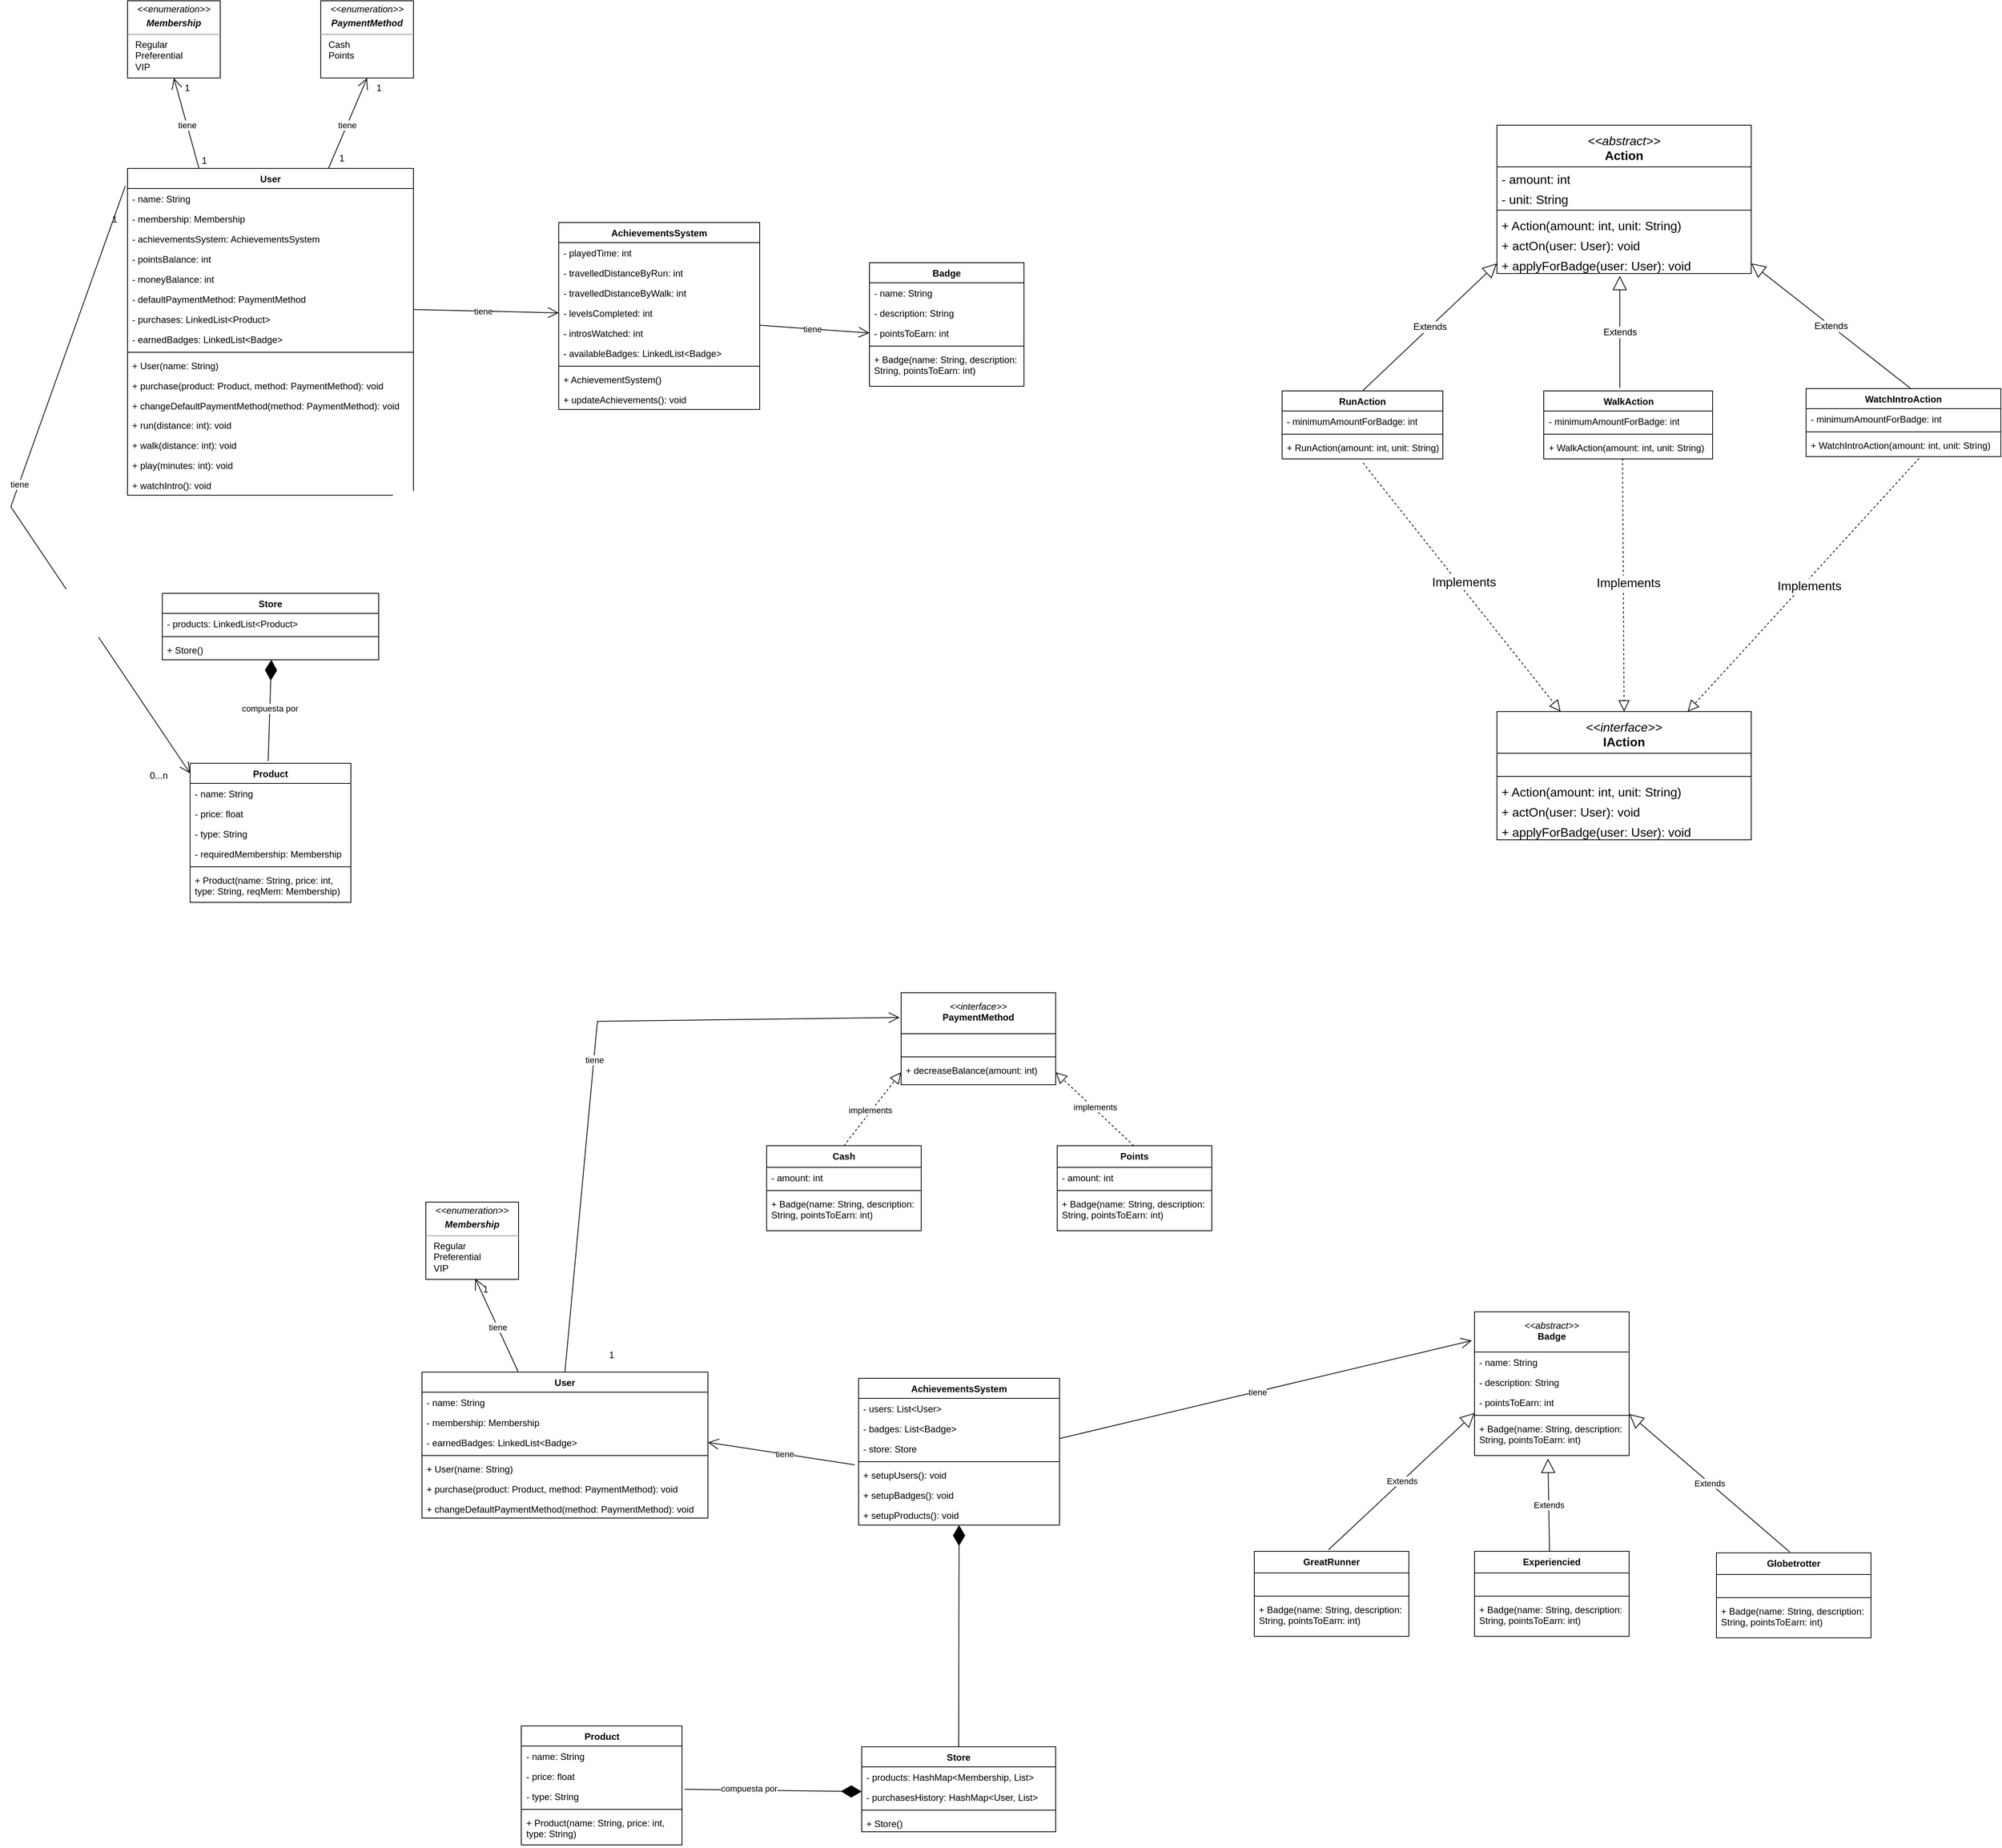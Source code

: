 <mxfile version="21.7.2" type="github" pages="2">
  <diagram name="Page-1" id="c4acf3e9-155e-7222-9cf6-157b1a14988f">
    <mxGraphModel dx="1514" dy="630" grid="0" gridSize="10" guides="1" tooltips="1" connect="1" arrows="1" fold="1" page="0" pageScale="1" pageWidth="827" pageHeight="1169" background="none" math="0" shadow="0">
      <root>
        <mxCell id="0" />
        <mxCell id="1" parent="0" />
        <mxCell id="KaLWTNi_uwIXfUUR0p99-1" value="AchievementsSystem" style="swimlane;fontStyle=1;align=center;verticalAlign=top;childLayout=stackLayout;horizontal=1;startSize=26;horizontalStack=0;resizeParent=1;resizeParentMax=0;resizeLast=0;collapsible=1;marginBottom=0;whiteSpace=wrap;html=1;" parent="1" vertex="1">
          <mxGeometry x="498" y="440" width="260" height="242" as="geometry" />
        </mxCell>
        <mxCell id="KaLWTNi_uwIXfUUR0p99-5" value="- playedTime: int" style="text;strokeColor=none;fillColor=none;align=left;verticalAlign=top;spacingLeft=4;spacingRight=4;overflow=hidden;rotatable=0;points=[[0,0.5],[1,0.5]];portConstraint=eastwest;whiteSpace=wrap;html=1;" parent="KaLWTNi_uwIXfUUR0p99-1" vertex="1">
          <mxGeometry y="26" width="260" height="26" as="geometry" />
        </mxCell>
        <mxCell id="t47t9JfguGdJ9MnKsgUA-10" value="- travelledDistanceByRun: int" style="text;strokeColor=none;fillColor=none;align=left;verticalAlign=top;spacingLeft=4;spacingRight=4;overflow=hidden;rotatable=0;points=[[0,0.5],[1,0.5]];portConstraint=eastwest;whiteSpace=wrap;html=1;" parent="KaLWTNi_uwIXfUUR0p99-1" vertex="1">
          <mxGeometry y="52" width="260" height="26" as="geometry" />
        </mxCell>
        <mxCell id="t47t9JfguGdJ9MnKsgUA-11" value="- travelledDistanceByWalk: int" style="text;strokeColor=none;fillColor=none;align=left;verticalAlign=top;spacingLeft=4;spacingRight=4;overflow=hidden;rotatable=0;points=[[0,0.5],[1,0.5]];portConstraint=eastwest;whiteSpace=wrap;html=1;" parent="KaLWTNi_uwIXfUUR0p99-1" vertex="1">
          <mxGeometry y="78" width="260" height="26" as="geometry" />
        </mxCell>
        <mxCell id="t47t9JfguGdJ9MnKsgUA-12" value="- levelsCompleted: int" style="text;strokeColor=none;fillColor=none;align=left;verticalAlign=top;spacingLeft=4;spacingRight=4;overflow=hidden;rotatable=0;points=[[0,0.5],[1,0.5]];portConstraint=eastwest;whiteSpace=wrap;html=1;" parent="KaLWTNi_uwIXfUUR0p99-1" vertex="1">
          <mxGeometry y="104" width="260" height="26" as="geometry" />
        </mxCell>
        <mxCell id="t47t9JfguGdJ9MnKsgUA-13" value="- introsWatched: int" style="text;strokeColor=none;fillColor=none;align=left;verticalAlign=top;spacingLeft=4;spacingRight=4;overflow=hidden;rotatable=0;points=[[0,0.5],[1,0.5]];portConstraint=eastwest;whiteSpace=wrap;html=1;" parent="KaLWTNi_uwIXfUUR0p99-1" vertex="1">
          <mxGeometry y="130" width="260" height="26" as="geometry" />
        </mxCell>
        <mxCell id="t47t9JfguGdJ9MnKsgUA-38" value="- availableBadges: LinkedList&amp;lt;Badge&amp;gt;" style="text;strokeColor=none;fillColor=none;align=left;verticalAlign=top;spacingLeft=4;spacingRight=4;overflow=hidden;rotatable=0;points=[[0,0.5],[1,0.5]];portConstraint=eastwest;whiteSpace=wrap;html=1;" parent="KaLWTNi_uwIXfUUR0p99-1" vertex="1">
          <mxGeometry y="156" width="260" height="26" as="geometry" />
        </mxCell>
        <mxCell id="KaLWTNi_uwIXfUUR0p99-3" value="" style="line;strokeWidth=1;fillColor=none;align=left;verticalAlign=middle;spacingTop=-1;spacingLeft=3;spacingRight=3;rotatable=0;labelPosition=right;points=[];portConstraint=eastwest;strokeColor=inherit;" parent="KaLWTNi_uwIXfUUR0p99-1" vertex="1">
          <mxGeometry y="182" width="260" height="8" as="geometry" />
        </mxCell>
        <mxCell id="t47t9JfguGdJ9MnKsgUA-30" value="+ AchievementSystem()" style="text;strokeColor=none;fillColor=none;align=left;verticalAlign=top;spacingLeft=4;spacingRight=4;overflow=hidden;rotatable=0;points=[[0,0.5],[1,0.5]];portConstraint=eastwest;whiteSpace=wrap;html=1;" parent="KaLWTNi_uwIXfUUR0p99-1" vertex="1">
          <mxGeometry y="190" width="260" height="26" as="geometry" />
        </mxCell>
        <mxCell id="KaLWTNi_uwIXfUUR0p99-4" value="+ updateAchievements(): void" style="text;strokeColor=none;fillColor=none;align=left;verticalAlign=top;spacingLeft=4;spacingRight=4;overflow=hidden;rotatable=0;points=[[0,0.5],[1,0.5]];portConstraint=eastwest;whiteSpace=wrap;html=1;" parent="KaLWTNi_uwIXfUUR0p99-1" vertex="1">
          <mxGeometry y="216" width="260" height="26" as="geometry" />
        </mxCell>
        <mxCell id="KaLWTNi_uwIXfUUR0p99-6" value="User" style="swimlane;fontStyle=1;align=center;verticalAlign=top;childLayout=stackLayout;horizontal=1;startSize=26;horizontalStack=0;resizeParent=1;resizeParentMax=0;resizeLast=0;collapsible=1;marginBottom=0;whiteSpace=wrap;html=1;" parent="1" vertex="1">
          <mxGeometry x="-60" y="370" width="370" height="423" as="geometry">
            <mxRectangle x="60" y="430" width="70" height="30" as="alternateBounds" />
          </mxGeometry>
        </mxCell>
        <mxCell id="KaLWTNi_uwIXfUUR0p99-7" value="- name: String" style="text;strokeColor=none;fillColor=none;align=left;verticalAlign=top;spacingLeft=4;spacingRight=4;overflow=hidden;rotatable=0;points=[[0,0.5],[1,0.5]];portConstraint=eastwest;whiteSpace=wrap;html=1;" parent="KaLWTNi_uwIXfUUR0p99-6" vertex="1">
          <mxGeometry y="26" width="370" height="26" as="geometry" />
        </mxCell>
        <mxCell id="KaLWTNi_uwIXfUUR0p99-11" value="- membership: Membership" style="text;strokeColor=none;fillColor=none;align=left;verticalAlign=top;spacingLeft=4;spacingRight=4;overflow=hidden;rotatable=0;points=[[0,0.5],[1,0.5]];portConstraint=eastwest;whiteSpace=wrap;html=1;" parent="KaLWTNi_uwIXfUUR0p99-6" vertex="1">
          <mxGeometry y="52" width="370" height="26" as="geometry" />
        </mxCell>
        <mxCell id="t47t9JfguGdJ9MnKsgUA-4" value="- achievementsSystem: AchievementsSystem" style="text;strokeColor=none;fillColor=none;align=left;verticalAlign=top;spacingLeft=4;spacingRight=4;overflow=hidden;rotatable=0;points=[[0,0.5],[1,0.5]];portConstraint=eastwest;whiteSpace=wrap;html=1;" parent="KaLWTNi_uwIXfUUR0p99-6" vertex="1">
          <mxGeometry y="78" width="370" height="26" as="geometry" />
        </mxCell>
        <mxCell id="KaLWTNi_uwIXfUUR0p99-12" value="&lt;div&gt;- pointsBalance: int&lt;/div&gt;&lt;div&gt;&lt;br&gt;&lt;/div&gt;" style="text;strokeColor=none;fillColor=none;align=left;verticalAlign=top;spacingLeft=4;spacingRight=4;overflow=hidden;rotatable=0;points=[[0,0.5],[1,0.5]];portConstraint=eastwest;whiteSpace=wrap;html=1;" parent="KaLWTNi_uwIXfUUR0p99-6" vertex="1">
          <mxGeometry y="104" width="370" height="26" as="geometry" />
        </mxCell>
        <mxCell id="KaLWTNi_uwIXfUUR0p99-8" value="- moneyBalance: int" style="text;strokeColor=none;fillColor=none;align=left;verticalAlign=top;spacingLeft=4;spacingRight=4;overflow=hidden;rotatable=0;points=[[0,0.5],[1,0.5]];portConstraint=eastwest;whiteSpace=wrap;html=1;" parent="KaLWTNi_uwIXfUUR0p99-6" vertex="1">
          <mxGeometry y="130" width="370" height="26" as="geometry" />
        </mxCell>
        <mxCell id="t47t9JfguGdJ9MnKsgUA-2" value="- defaultPaymentMethod: PaymentMethod" style="text;strokeColor=none;fillColor=none;align=left;verticalAlign=top;spacingLeft=4;spacingRight=4;overflow=hidden;rotatable=0;points=[[0,0.5],[1,0.5]];portConstraint=eastwest;whiteSpace=wrap;html=1;" parent="KaLWTNi_uwIXfUUR0p99-6" vertex="1">
          <mxGeometry y="156" width="370" height="26" as="geometry" />
        </mxCell>
        <mxCell id="t47t9JfguGdJ9MnKsgUA-24" value="- purchases: LinkedList&amp;lt;Product&amp;gt;" style="text;strokeColor=none;fillColor=none;align=left;verticalAlign=top;spacingLeft=4;spacingRight=4;overflow=hidden;rotatable=0;points=[[0,0.5],[1,0.5]];portConstraint=eastwest;whiteSpace=wrap;html=1;" parent="KaLWTNi_uwIXfUUR0p99-6" vertex="1">
          <mxGeometry y="182" width="370" height="26" as="geometry" />
        </mxCell>
        <mxCell id="t47t9JfguGdJ9MnKsgUA-26" value="- earnedBadges: LinkedList&amp;lt;Badge&amp;gt;" style="text;strokeColor=none;fillColor=none;align=left;verticalAlign=top;spacingLeft=4;spacingRight=4;overflow=hidden;rotatable=0;points=[[0,0.5],[1,0.5]];portConstraint=eastwest;whiteSpace=wrap;html=1;" parent="KaLWTNi_uwIXfUUR0p99-6" vertex="1">
          <mxGeometry y="208" width="370" height="26" as="geometry" />
        </mxCell>
        <mxCell id="KaLWTNi_uwIXfUUR0p99-9" value="" style="line;strokeWidth=1;fillColor=none;align=left;verticalAlign=middle;spacingTop=-1;spacingLeft=3;spacingRight=3;rotatable=0;labelPosition=right;points=[];portConstraint=eastwest;strokeColor=inherit;" parent="KaLWTNi_uwIXfUUR0p99-6" vertex="1">
          <mxGeometry y="234" width="370" height="8" as="geometry" />
        </mxCell>
        <mxCell id="t47t9JfguGdJ9MnKsgUA-29" value="+ User(name: String)" style="text;strokeColor=none;fillColor=none;align=left;verticalAlign=top;spacingLeft=4;spacingRight=4;overflow=hidden;rotatable=0;points=[[0,0.5],[1,0.5]];portConstraint=eastwest;whiteSpace=wrap;html=1;" parent="KaLWTNi_uwIXfUUR0p99-6" vertex="1">
          <mxGeometry y="242" width="370" height="26" as="geometry" />
        </mxCell>
        <mxCell id="t47t9JfguGdJ9MnKsgUA-28" value="&lt;div&gt;+ purchase(product: Product, method: PaymentMethod): void&lt;/div&gt;" style="text;strokeColor=none;fillColor=none;align=left;verticalAlign=top;spacingLeft=4;spacingRight=4;overflow=hidden;rotatable=0;points=[[0,0.5],[1,0.5]];portConstraint=eastwest;whiteSpace=wrap;html=1;" parent="KaLWTNi_uwIXfUUR0p99-6" vertex="1">
          <mxGeometry y="268" width="370" height="26" as="geometry" />
        </mxCell>
        <mxCell id="t47t9JfguGdJ9MnKsgUA-32" value="&lt;div&gt;+ changeDefaultPaymentMethod(method: PaymentMethod): void&lt;br&gt;&lt;/div&gt;" style="text;strokeColor=none;fillColor=none;align=left;verticalAlign=top;spacingLeft=4;spacingRight=4;overflow=hidden;rotatable=0;points=[[0,0.5],[1,0.5]];portConstraint=eastwest;whiteSpace=wrap;html=1;" parent="KaLWTNi_uwIXfUUR0p99-6" vertex="1">
          <mxGeometry y="294" width="370" height="25" as="geometry" />
        </mxCell>
        <mxCell id="KaLWTNi_uwIXfUUR0p99-10" value="&lt;div&gt;+ run(distance: int): void&lt;/div&gt;" style="text;strokeColor=none;fillColor=none;align=left;verticalAlign=top;spacingLeft=4;spacingRight=4;overflow=hidden;rotatable=0;points=[[0,0.5],[1,0.5]];portConstraint=eastwest;whiteSpace=wrap;html=1;" parent="KaLWTNi_uwIXfUUR0p99-6" vertex="1">
          <mxGeometry y="319" width="370" height="26" as="geometry" />
        </mxCell>
        <mxCell id="t47t9JfguGdJ9MnKsgUA-21" value="+ walk(distance: int): void" style="text;strokeColor=none;fillColor=none;align=left;verticalAlign=top;spacingLeft=4;spacingRight=4;overflow=hidden;rotatable=0;points=[[0,0.5],[1,0.5]];portConstraint=eastwest;whiteSpace=wrap;html=1;" parent="KaLWTNi_uwIXfUUR0p99-6" vertex="1">
          <mxGeometry y="345" width="370" height="26" as="geometry" />
        </mxCell>
        <mxCell id="t47t9JfguGdJ9MnKsgUA-22" value="+ play(minutes: int): void" style="text;strokeColor=none;fillColor=none;align=left;verticalAlign=top;spacingLeft=4;spacingRight=4;overflow=hidden;rotatable=0;points=[[0,0.5],[1,0.5]];portConstraint=eastwest;whiteSpace=wrap;html=1;" parent="KaLWTNi_uwIXfUUR0p99-6" vertex="1">
          <mxGeometry y="371" width="370" height="26" as="geometry" />
        </mxCell>
        <mxCell id="t47t9JfguGdJ9MnKsgUA-23" value="&lt;div&gt;+ watchIntro(): void&lt;/div&gt;" style="text;strokeColor=none;fillColor=none;align=left;verticalAlign=top;spacingLeft=4;spacingRight=4;overflow=hidden;rotatable=0;points=[[0,0.5],[1,0.5]];portConstraint=eastwest;whiteSpace=wrap;html=1;" parent="KaLWTNi_uwIXfUUR0p99-6" vertex="1">
          <mxGeometry y="397" width="370" height="26" as="geometry" />
        </mxCell>
        <mxCell id="KaLWTNi_uwIXfUUR0p99-26" value="Product" style="swimlane;fontStyle=1;align=center;verticalAlign=top;childLayout=stackLayout;horizontal=1;startSize=26;horizontalStack=0;resizeParent=1;resizeParentMax=0;resizeLast=0;collapsible=1;marginBottom=0;whiteSpace=wrap;html=1;rotation=0;" parent="1" vertex="1">
          <mxGeometry x="21" y="1140" width="208" height="180" as="geometry">
            <mxRectangle x="320" y="750" width="110" height="30" as="alternateBounds" />
          </mxGeometry>
        </mxCell>
        <mxCell id="KaLWTNi_uwIXfUUR0p99-27" value="- name: String" style="text;strokeColor=none;fillColor=none;align=left;verticalAlign=top;spacingLeft=4;spacingRight=4;overflow=hidden;rotatable=0;points=[[0,0.5],[1,0.5]];portConstraint=eastwest;whiteSpace=wrap;html=1;" parent="KaLWTNi_uwIXfUUR0p99-26" vertex="1">
          <mxGeometry y="26" width="208" height="26" as="geometry" />
        </mxCell>
        <mxCell id="KaLWTNi_uwIXfUUR0p99-30" value="- price: float" style="text;strokeColor=none;fillColor=none;align=left;verticalAlign=top;spacingLeft=4;spacingRight=4;overflow=hidden;rotatable=0;points=[[0,0.5],[1,0.5]];portConstraint=eastwest;whiteSpace=wrap;html=1;" parent="KaLWTNi_uwIXfUUR0p99-26" vertex="1">
          <mxGeometry y="52" width="208" height="26" as="geometry" />
        </mxCell>
        <mxCell id="KaLWTNi_uwIXfUUR0p99-32" value="- type: String" style="text;strokeColor=none;fillColor=none;align=left;verticalAlign=top;spacingLeft=4;spacingRight=4;overflow=hidden;rotatable=0;points=[[0,0.5],[1,0.5]];portConstraint=eastwest;whiteSpace=wrap;html=1;" parent="KaLWTNi_uwIXfUUR0p99-26" vertex="1">
          <mxGeometry y="78" width="208" height="26" as="geometry" />
        </mxCell>
        <mxCell id="KaLWTNi_uwIXfUUR0p99-31" value="- requiredMembership: Membership" style="text;strokeColor=none;fillColor=none;align=left;verticalAlign=top;spacingLeft=4;spacingRight=4;overflow=hidden;rotatable=0;points=[[0,0.5],[1,0.5]];portConstraint=eastwest;whiteSpace=wrap;html=1;" parent="KaLWTNi_uwIXfUUR0p99-26" vertex="1">
          <mxGeometry y="104" width="208" height="26" as="geometry" />
        </mxCell>
        <mxCell id="KaLWTNi_uwIXfUUR0p99-28" value="" style="line;strokeWidth=1;fillColor=none;align=left;verticalAlign=middle;spacingTop=-1;spacingLeft=3;spacingRight=3;rotatable=0;labelPosition=right;points=[];portConstraint=eastwest;strokeColor=inherit;" parent="KaLWTNi_uwIXfUUR0p99-26" vertex="1">
          <mxGeometry y="130" width="208" height="8" as="geometry" />
        </mxCell>
        <mxCell id="KaLWTNi_uwIXfUUR0p99-29" value="+ Product(name: String, price: int, type: String, reqMem: Membership) " style="text;strokeColor=none;fillColor=none;align=left;verticalAlign=top;spacingLeft=4;spacingRight=4;overflow=hidden;rotatable=0;points=[[0,0.5],[1,0.5]];portConstraint=eastwest;whiteSpace=wrap;html=1;" parent="KaLWTNi_uwIXfUUR0p99-26" vertex="1">
          <mxGeometry y="138" width="208" height="42" as="geometry" />
        </mxCell>
        <mxCell id="KaLWTNi_uwIXfUUR0p99-33" value="Badge" style="swimlane;fontStyle=1;align=center;verticalAlign=top;childLayout=stackLayout;horizontal=1;startSize=26;horizontalStack=0;resizeParent=1;resizeParentMax=0;resizeLast=0;collapsible=1;marginBottom=0;whiteSpace=wrap;html=1;" parent="1" vertex="1">
          <mxGeometry x="900" y="492" width="200" height="160" as="geometry">
            <mxRectangle x="320" y="750" width="110" height="30" as="alternateBounds" />
          </mxGeometry>
        </mxCell>
        <mxCell id="KaLWTNi_uwIXfUUR0p99-34" value="- name: String" style="text;strokeColor=none;fillColor=none;align=left;verticalAlign=top;spacingLeft=4;spacingRight=4;overflow=hidden;rotatable=0;points=[[0,0.5],[1,0.5]];portConstraint=eastwest;whiteSpace=wrap;html=1;" parent="KaLWTNi_uwIXfUUR0p99-33" vertex="1">
          <mxGeometry y="26" width="200" height="26" as="geometry" />
        </mxCell>
        <mxCell id="KaLWTNi_uwIXfUUR0p99-35" value="- description: String" style="text;strokeColor=none;fillColor=none;align=left;verticalAlign=top;spacingLeft=4;spacingRight=4;overflow=hidden;rotatable=0;points=[[0,0.5],[1,0.5]];portConstraint=eastwest;whiteSpace=wrap;html=1;" parent="KaLWTNi_uwIXfUUR0p99-33" vertex="1">
          <mxGeometry y="52" width="200" height="26" as="geometry" />
        </mxCell>
        <mxCell id="KaLWTNi_uwIXfUUR0p99-36" value="- pointsToEarn: int" style="text;strokeColor=none;fillColor=none;align=left;verticalAlign=top;spacingLeft=4;spacingRight=4;overflow=hidden;rotatable=0;points=[[0,0.5],[1,0.5]];portConstraint=eastwest;whiteSpace=wrap;html=1;" parent="KaLWTNi_uwIXfUUR0p99-33" vertex="1">
          <mxGeometry y="78" width="200" height="26" as="geometry" />
        </mxCell>
        <mxCell id="KaLWTNi_uwIXfUUR0p99-38" value="" style="line;strokeWidth=1;fillColor=none;align=left;verticalAlign=middle;spacingTop=-1;spacingLeft=3;spacingRight=3;rotatable=0;labelPosition=right;points=[];portConstraint=eastwest;strokeColor=inherit;" parent="KaLWTNi_uwIXfUUR0p99-33" vertex="1">
          <mxGeometry y="104" width="200" height="8" as="geometry" />
        </mxCell>
        <mxCell id="KaLWTNi_uwIXfUUR0p99-39" value="+ Badge(name: String, description: String, pointsToEarn: int)" style="text;strokeColor=none;fillColor=none;align=left;verticalAlign=top;spacingLeft=4;spacingRight=4;overflow=hidden;rotatable=0;points=[[0,0.5],[1,0.5]];portConstraint=eastwest;whiteSpace=wrap;html=1;" parent="KaLWTNi_uwIXfUUR0p99-33" vertex="1">
          <mxGeometry y="112" width="200" height="48" as="geometry" />
        </mxCell>
        <mxCell id="t47t9JfguGdJ9MnKsgUA-20" value="&lt;p style=&quot;margin:0px;margin-top:4px;text-align:center;&quot;&gt;&lt;i&gt;&amp;lt;&amp;lt;enumeration&amp;gt;&lt;/i&gt;&lt;i&gt;&amp;gt;&lt;/i&gt;&lt;/p&gt;&lt;p style=&quot;margin:0px;margin-top:4px;text-align:center;&quot;&gt;&lt;i&gt;&lt;b&gt;Membership&lt;br&gt;&lt;/b&gt;&lt;/i&gt;&lt;/p&gt;&lt;hr size=&quot;1&quot;&gt;&lt;div&gt;&amp;nbsp;&amp;nbsp; Regular&lt;/div&gt;&lt;div&gt;&amp;nbsp;&amp;nbsp; Preferential&lt;/div&gt;&lt;div&gt;&amp;nbsp;&amp;nbsp; VIP&lt;br&gt;&lt;/div&gt;" style="verticalAlign=top;align=left;overflow=fill;fontSize=12;fontFamily=Helvetica;html=1;whiteSpace=wrap;" parent="1" vertex="1">
          <mxGeometry x="-60" y="153" width="120" height="100" as="geometry" />
        </mxCell>
        <mxCell id="t47t9JfguGdJ9MnKsgUA-25" value="&lt;p style=&quot;margin:0px;margin-top:4px;text-align:center;&quot;&gt;&lt;i&gt;&amp;lt;&amp;lt;enumeration&amp;gt;&lt;/i&gt;&lt;i&gt;&amp;gt;&lt;/i&gt;&lt;/p&gt;&lt;p style=&quot;margin:0px;margin-top:4px;text-align:center;&quot;&gt;&lt;i&gt;&lt;b&gt;PaymentMethod&lt;br&gt;&lt;/b&gt;&lt;/i&gt;&lt;/p&gt;&lt;hr size=&quot;1&quot;&gt;&lt;div&gt;&amp;nbsp;&amp;nbsp; Cash&lt;/div&gt;&lt;div&gt;&amp;nbsp;&amp;nbsp; Points&lt;br&gt;&lt;/div&gt;" style="verticalAlign=top;align=left;overflow=fill;fontSize=12;fontFamily=Helvetica;html=1;whiteSpace=wrap;" parent="1" vertex="1">
          <mxGeometry x="190" y="153" width="120" height="100" as="geometry" />
        </mxCell>
        <mxCell id="t47t9JfguGdJ9MnKsgUA-33" value="Store" style="swimlane;fontStyle=1;align=center;verticalAlign=top;childLayout=stackLayout;horizontal=1;startSize=26;horizontalStack=0;resizeParent=1;resizeParentMax=0;resizeLast=0;collapsible=1;marginBottom=0;whiteSpace=wrap;html=1;" parent="1" vertex="1">
          <mxGeometry x="-15" y="920" width="280" height="86" as="geometry">
            <mxRectangle x="320" y="430" width="110" height="30" as="alternateBounds" />
          </mxGeometry>
        </mxCell>
        <mxCell id="t47t9JfguGdJ9MnKsgUA-34" value="- products: LinkedList&amp;lt;Product&amp;gt;" style="text;strokeColor=none;fillColor=none;align=left;verticalAlign=top;spacingLeft=4;spacingRight=4;overflow=hidden;rotatable=0;points=[[0,0.5],[1,0.5]];portConstraint=eastwest;whiteSpace=wrap;html=1;" parent="t47t9JfguGdJ9MnKsgUA-33" vertex="1">
          <mxGeometry y="26" width="280" height="26" as="geometry" />
        </mxCell>
        <mxCell id="t47t9JfguGdJ9MnKsgUA-35" value="" style="line;strokeWidth=1;fillColor=none;align=left;verticalAlign=middle;spacingTop=-1;spacingLeft=3;spacingRight=3;rotatable=0;labelPosition=right;points=[];portConstraint=eastwest;strokeColor=inherit;" parent="t47t9JfguGdJ9MnKsgUA-33" vertex="1">
          <mxGeometry y="52" width="280" height="8" as="geometry" />
        </mxCell>
        <mxCell id="t47t9JfguGdJ9MnKsgUA-36" value="+ Store()" style="text;strokeColor=none;fillColor=none;align=left;verticalAlign=top;spacingLeft=4;spacingRight=4;overflow=hidden;rotatable=0;points=[[0,0.5],[1,0.5]];portConstraint=eastwest;whiteSpace=wrap;html=1;" parent="t47t9JfguGdJ9MnKsgUA-33" vertex="1">
          <mxGeometry y="60" width="280" height="26" as="geometry" />
        </mxCell>
        <mxCell id="t47t9JfguGdJ9MnKsgUA-61" value="&lt;div&gt;&lt;p style=&quot;margin:0px;margin-top:4px;text-align:center;&quot;&gt;&lt;span style=&quot;font-weight: normal;&quot;&gt;&lt;i&gt;&amp;lt;&amp;lt;abstract&amp;gt;&lt;/i&gt;&lt;i&gt;&amp;gt;&lt;/i&gt;&lt;/span&gt;&lt;/p&gt;&lt;/div&gt;&lt;div&gt;Action&lt;/div&gt;" style="swimlane;fontStyle=1;align=center;verticalAlign=top;childLayout=stackLayout;horizontal=1;startSize=54;horizontalStack=0;resizeParent=1;resizeParentMax=0;resizeLast=0;collapsible=1;marginBottom=0;whiteSpace=wrap;html=1;fontSize=16;" parent="1" vertex="1">
          <mxGeometry x="1712" y="314" width="329" height="192" as="geometry" />
        </mxCell>
        <mxCell id="t47t9JfguGdJ9MnKsgUA-62" value="- amount: int" style="text;strokeColor=none;fillColor=none;align=left;verticalAlign=top;spacingLeft=4;spacingRight=4;overflow=hidden;rotatable=0;points=[[0,0.5],[1,0.5]];portConstraint=eastwest;whiteSpace=wrap;html=1;fontSize=16;" parent="t47t9JfguGdJ9MnKsgUA-61" vertex="1">
          <mxGeometry y="54" width="329" height="26" as="geometry" />
        </mxCell>
        <mxCell id="t47t9JfguGdJ9MnKsgUA-65" value="&lt;div&gt;- unit: String&lt;/div&gt;" style="text;strokeColor=none;fillColor=none;align=left;verticalAlign=top;spacingLeft=4;spacingRight=4;overflow=hidden;rotatable=0;points=[[0,0.5],[1,0.5]];portConstraint=eastwest;whiteSpace=wrap;html=1;fontSize=16;" parent="t47t9JfguGdJ9MnKsgUA-61" vertex="1">
          <mxGeometry y="80" width="329" height="26" as="geometry" />
        </mxCell>
        <mxCell id="t47t9JfguGdJ9MnKsgUA-63" value="" style="line;strokeWidth=1;fillColor=none;align=left;verticalAlign=middle;spacingTop=-1;spacingLeft=3;spacingRight=3;rotatable=0;labelPosition=right;points=[];portConstraint=eastwest;strokeColor=inherit;fontSize=16;" parent="t47t9JfguGdJ9MnKsgUA-61" vertex="1">
          <mxGeometry y="106" width="329" height="8" as="geometry" />
        </mxCell>
        <mxCell id="t47t9JfguGdJ9MnKsgUA-67" value="+ Action(amount: int, unit: String)" style="text;strokeColor=none;fillColor=none;align=left;verticalAlign=top;spacingLeft=4;spacingRight=4;overflow=hidden;rotatable=0;points=[[0,0.5],[1,0.5]];portConstraint=eastwest;whiteSpace=wrap;html=1;fontSize=16;" parent="t47t9JfguGdJ9MnKsgUA-61" vertex="1">
          <mxGeometry y="114" width="329" height="26" as="geometry" />
        </mxCell>
        <mxCell id="t47t9JfguGdJ9MnKsgUA-64" value="+ actOn(user: User): void" style="text;strokeColor=none;fillColor=none;align=left;verticalAlign=top;spacingLeft=4;spacingRight=4;overflow=hidden;rotatable=0;points=[[0,0.5],[1,0.5]];portConstraint=eastwest;whiteSpace=wrap;html=1;fontSize=16;" parent="t47t9JfguGdJ9MnKsgUA-61" vertex="1">
          <mxGeometry y="140" width="329" height="26" as="geometry" />
        </mxCell>
        <mxCell id="t47t9JfguGdJ9MnKsgUA-66" value="+ applyForBadge(user: User): void" style="text;strokeColor=none;fillColor=none;align=left;verticalAlign=top;spacingLeft=4;spacingRight=4;overflow=hidden;rotatable=0;points=[[0,0.5],[1,0.5]];portConstraint=eastwest;whiteSpace=wrap;html=1;fontSize=16;" parent="t47t9JfguGdJ9MnKsgUA-61" vertex="1">
          <mxGeometry y="166" width="329" height="26" as="geometry" />
        </mxCell>
        <mxCell id="t47t9JfguGdJ9MnKsgUA-68" value="RunAction" style="swimlane;fontStyle=1;align=center;verticalAlign=top;childLayout=stackLayout;horizontal=1;startSize=26;horizontalStack=0;resizeParent=1;resizeParentMax=0;resizeLast=0;collapsible=1;marginBottom=0;whiteSpace=wrap;html=1;rotation=0;" parent="1" vertex="1">
          <mxGeometry x="1434" y="658" width="208" height="88" as="geometry">
            <mxRectangle x="320" y="750" width="110" height="30" as="alternateBounds" />
          </mxGeometry>
        </mxCell>
        <mxCell id="t47t9JfguGdJ9MnKsgUA-72" value="- minimumAmountForBadge: int" style="text;strokeColor=none;fillColor=none;align=left;verticalAlign=top;spacingLeft=4;spacingRight=4;overflow=hidden;rotatable=0;points=[[0,0.5],[1,0.5]];portConstraint=eastwest;whiteSpace=wrap;html=1;" parent="t47t9JfguGdJ9MnKsgUA-68" vertex="1">
          <mxGeometry y="26" width="208" height="26" as="geometry" />
        </mxCell>
        <mxCell id="t47t9JfguGdJ9MnKsgUA-73" value="" style="line;strokeWidth=1;fillColor=none;align=left;verticalAlign=middle;spacingTop=-1;spacingLeft=3;spacingRight=3;rotatable=0;labelPosition=right;points=[];portConstraint=eastwest;strokeColor=inherit;" parent="t47t9JfguGdJ9MnKsgUA-68" vertex="1">
          <mxGeometry y="52" width="208" height="8" as="geometry" />
        </mxCell>
        <mxCell id="t47t9JfguGdJ9MnKsgUA-74" value="+ RunAction(amount: int, unit: String)" style="text;strokeColor=none;fillColor=none;align=left;verticalAlign=top;spacingLeft=4;spacingRight=4;overflow=hidden;rotatable=0;points=[[0,0.5],[1,0.5]];portConstraint=eastwest;whiteSpace=wrap;html=1;" parent="t47t9JfguGdJ9MnKsgUA-68" vertex="1">
          <mxGeometry y="60" width="208" height="28" as="geometry" />
        </mxCell>
        <mxCell id="t47t9JfguGdJ9MnKsgUA-75" value="WalkAction" style="swimlane;fontStyle=1;align=center;verticalAlign=top;childLayout=stackLayout;horizontal=1;startSize=26;horizontalStack=0;resizeParent=1;resizeParentMax=0;resizeLast=0;collapsible=1;marginBottom=0;whiteSpace=wrap;html=1;rotation=0;" parent="1" vertex="1">
          <mxGeometry x="1772.5" y="658" width="218.5" height="88" as="geometry">
            <mxRectangle x="320" y="750" width="110" height="30" as="alternateBounds" />
          </mxGeometry>
        </mxCell>
        <mxCell id="t47t9JfguGdJ9MnKsgUA-107" value="-&amp;nbsp;minimumAmountForBadge: int" style="text;strokeColor=none;fillColor=none;align=left;verticalAlign=top;spacingLeft=4;spacingRight=4;overflow=hidden;rotatable=0;points=[[0,0.5],[1,0.5]];portConstraint=eastwest;whiteSpace=wrap;html=1;" parent="t47t9JfguGdJ9MnKsgUA-75" vertex="1">
          <mxGeometry y="26" width="218.5" height="26" as="geometry" />
        </mxCell>
        <mxCell id="t47t9JfguGdJ9MnKsgUA-80" value="" style="line;strokeWidth=1;fillColor=none;align=left;verticalAlign=middle;spacingTop=-1;spacingLeft=3;spacingRight=3;rotatable=0;labelPosition=right;points=[];portConstraint=eastwest;strokeColor=inherit;" parent="t47t9JfguGdJ9MnKsgUA-75" vertex="1">
          <mxGeometry y="52" width="218.5" height="8" as="geometry" />
        </mxCell>
        <mxCell id="t47t9JfguGdJ9MnKsgUA-109" value="+ WalkAction(amount: int, unit: String)" style="text;strokeColor=none;fillColor=none;align=left;verticalAlign=top;spacingLeft=4;spacingRight=4;overflow=hidden;rotatable=0;points=[[0,0.5],[1,0.5]];portConstraint=eastwest;whiteSpace=wrap;html=1;" parent="t47t9JfguGdJ9MnKsgUA-75" vertex="1">
          <mxGeometry y="60" width="218.5" height="28" as="geometry" />
        </mxCell>
        <mxCell id="t47t9JfguGdJ9MnKsgUA-82" value="WatchIntroAction" style="swimlane;fontStyle=1;align=center;verticalAlign=top;childLayout=stackLayout;horizontal=1;startSize=26;horizontalStack=0;resizeParent=1;resizeParentMax=0;resizeLast=0;collapsible=1;marginBottom=0;whiteSpace=wrap;html=1;rotation=0;" parent="1" vertex="1">
          <mxGeometry x="2112" y="655" width="252" height="88" as="geometry">
            <mxRectangle x="320" y="750" width="110" height="30" as="alternateBounds" />
          </mxGeometry>
        </mxCell>
        <mxCell id="t47t9JfguGdJ9MnKsgUA-108" value="-&amp;nbsp;minimumAmountForBadge: int" style="text;strokeColor=none;fillColor=none;align=left;verticalAlign=top;spacingLeft=4;spacingRight=4;overflow=hidden;rotatable=0;points=[[0,0.5],[1,0.5]];portConstraint=eastwest;whiteSpace=wrap;html=1;" parent="t47t9JfguGdJ9MnKsgUA-82" vertex="1">
          <mxGeometry y="26" width="252" height="26" as="geometry" />
        </mxCell>
        <mxCell id="t47t9JfguGdJ9MnKsgUA-87" value="" style="line;strokeWidth=1;fillColor=none;align=left;verticalAlign=middle;spacingTop=-1;spacingLeft=3;spacingRight=3;rotatable=0;labelPosition=right;points=[];portConstraint=eastwest;strokeColor=inherit;" parent="t47t9JfguGdJ9MnKsgUA-82" vertex="1">
          <mxGeometry y="52" width="252" height="8" as="geometry" />
        </mxCell>
        <mxCell id="t47t9JfguGdJ9MnKsgUA-110" value="+ WatchIntroAction(amount: int, unit: String)" style="text;strokeColor=none;fillColor=none;align=left;verticalAlign=top;spacingLeft=4;spacingRight=4;overflow=hidden;rotatable=0;points=[[0,0.5],[1,0.5]];portConstraint=eastwest;whiteSpace=wrap;html=1;" parent="t47t9JfguGdJ9MnKsgUA-82" vertex="1">
          <mxGeometry y="60" width="252" height="28" as="geometry" />
        </mxCell>
        <mxCell id="t47t9JfguGdJ9MnKsgUA-89" value="&lt;div&gt;&lt;p style=&quot;margin:0px;margin-top:4px;text-align:center;&quot;&gt;&lt;span style=&quot;font-weight: normal;&quot;&gt;&lt;i&gt;&amp;lt;&amp;lt;interface&amp;gt;&lt;/i&gt;&lt;i&gt;&amp;gt;&lt;/i&gt;&lt;/span&gt;&lt;/p&gt;&lt;/div&gt;&lt;div&gt;IAction&lt;/div&gt;" style="swimlane;fontStyle=1;align=center;verticalAlign=top;childLayout=stackLayout;horizontal=1;startSize=54;horizontalStack=0;resizeParent=1;resizeParentMax=0;resizeLast=0;collapsible=1;marginBottom=0;whiteSpace=wrap;html=1;fontSize=16;" parent="1" vertex="1">
          <mxGeometry x="1712" y="1073" width="329" height="166" as="geometry" />
        </mxCell>
        <mxCell id="t47t9JfguGdJ9MnKsgUA-96" value="&lt;font color=&quot;#ffffff&quot;&gt;+ Action(amount: int, unit: String)&lt;/font&gt;" style="text;strokeColor=none;fillColor=none;align=left;verticalAlign=top;spacingLeft=4;spacingRight=4;overflow=hidden;rotatable=0;points=[[0,0.5],[1,0.5]];portConstraint=eastwest;whiteSpace=wrap;html=1;fontSize=16;" parent="t47t9JfguGdJ9MnKsgUA-89" vertex="1">
          <mxGeometry y="54" width="329" height="26" as="geometry" />
        </mxCell>
        <mxCell id="t47t9JfguGdJ9MnKsgUA-92" value="" style="line;strokeWidth=1;fillColor=none;align=left;verticalAlign=middle;spacingTop=-1;spacingLeft=3;spacingRight=3;rotatable=0;labelPosition=right;points=[];portConstraint=eastwest;strokeColor=inherit;fontSize=16;" parent="t47t9JfguGdJ9MnKsgUA-89" vertex="1">
          <mxGeometry y="80" width="329" height="8" as="geometry" />
        </mxCell>
        <mxCell id="t47t9JfguGdJ9MnKsgUA-93" value="+ Action(amount: int, unit: String)" style="text;strokeColor=none;fillColor=none;align=left;verticalAlign=top;spacingLeft=4;spacingRight=4;overflow=hidden;rotatable=0;points=[[0,0.5],[1,0.5]];portConstraint=eastwest;whiteSpace=wrap;html=1;fontSize=16;" parent="t47t9JfguGdJ9MnKsgUA-89" vertex="1">
          <mxGeometry y="88" width="329" height="26" as="geometry" />
        </mxCell>
        <mxCell id="t47t9JfguGdJ9MnKsgUA-94" value="+ actOn(user: User): void" style="text;strokeColor=none;fillColor=none;align=left;verticalAlign=top;spacingLeft=4;spacingRight=4;overflow=hidden;rotatable=0;points=[[0,0.5],[1,0.5]];portConstraint=eastwest;whiteSpace=wrap;html=1;fontSize=16;" parent="t47t9JfguGdJ9MnKsgUA-89" vertex="1">
          <mxGeometry y="114" width="329" height="26" as="geometry" />
        </mxCell>
        <mxCell id="t47t9JfguGdJ9MnKsgUA-95" value="+ applyForBadge(user: User): void" style="text;strokeColor=none;fillColor=none;align=left;verticalAlign=top;spacingLeft=4;spacingRight=4;overflow=hidden;rotatable=0;points=[[0,0.5],[1,0.5]];portConstraint=eastwest;whiteSpace=wrap;html=1;fontSize=16;" parent="t47t9JfguGdJ9MnKsgUA-89" vertex="1">
          <mxGeometry y="140" width="329" height="26" as="geometry" />
        </mxCell>
        <mxCell id="t47t9JfguGdJ9MnKsgUA-97" value="" style="endArrow=block;dashed=1;endFill=0;endSize=12;html=1;rounded=0;fontSize=12;curved=1;exitX=0.503;exitY=1.183;exitDx=0;exitDy=0;exitPerimeter=0;entryX=0.25;entryY=0;entryDx=0;entryDy=0;" parent="1" source="t47t9JfguGdJ9MnKsgUA-74" target="t47t9JfguGdJ9MnKsgUA-89" edge="1">
          <mxGeometry width="160" relative="1" as="geometry">
            <mxPoint x="1573" y="1139" as="sourcePoint" />
            <mxPoint x="1268" y="919" as="targetPoint" />
          </mxGeometry>
        </mxCell>
        <mxCell id="t47t9JfguGdJ9MnKsgUA-98" value="&lt;div&gt;Implements&lt;br&gt;&lt;/div&gt;" style="edgeLabel;html=1;align=center;verticalAlign=middle;resizable=0;points=[];fontSize=16;" parent="t47t9JfguGdJ9MnKsgUA-97" vertex="1" connectable="0">
          <mxGeometry x="-0.02" y="6" relative="1" as="geometry">
            <mxPoint as="offset" />
          </mxGeometry>
        </mxCell>
        <mxCell id="t47t9JfguGdJ9MnKsgUA-99" value="" style="endArrow=block;dashed=1;endFill=0;endSize=12;html=1;rounded=0;fontSize=12;curved=1;exitX=0.467;exitY=0.977;exitDx=0;exitDy=0;exitPerimeter=0;entryX=0.5;entryY=0;entryDx=0;entryDy=0;" parent="1" source="t47t9JfguGdJ9MnKsgUA-109" target="t47t9JfguGdJ9MnKsgUA-89" edge="1">
          <mxGeometry width="160" relative="1" as="geometry">
            <mxPoint x="1876.916" y="769.324" as="sourcePoint" />
            <mxPoint x="1780" y="906" as="targetPoint" />
          </mxGeometry>
        </mxCell>
        <mxCell id="t47t9JfguGdJ9MnKsgUA-100" value="&lt;div&gt;Implements&lt;br&gt;&lt;/div&gt;" style="edgeLabel;html=1;align=center;verticalAlign=middle;resizable=0;points=[];fontSize=16;" parent="t47t9JfguGdJ9MnKsgUA-99" vertex="1" connectable="0">
          <mxGeometry x="-0.02" y="6" relative="1" as="geometry">
            <mxPoint as="offset" />
          </mxGeometry>
        </mxCell>
        <mxCell id="t47t9JfguGdJ9MnKsgUA-101" value="" style="endArrow=block;dashed=1;endFill=0;endSize=12;html=1;rounded=0;fontSize=12;curved=1;entryX=0.75;entryY=0;entryDx=0;entryDy=0;exitX=0.58;exitY=1.084;exitDx=0;exitDy=0;exitPerimeter=0;" parent="1" source="t47t9JfguGdJ9MnKsgUA-110" target="t47t9JfguGdJ9MnKsgUA-89" edge="1">
          <mxGeometry width="160" relative="1" as="geometry">
            <mxPoint x="2242.0" y="764.35" as="sourcePoint" />
            <mxPoint x="2243" y="835" as="targetPoint" />
          </mxGeometry>
        </mxCell>
        <mxCell id="t47t9JfguGdJ9MnKsgUA-102" value="&lt;div&gt;Implements&lt;br&gt;&lt;/div&gt;" style="edgeLabel;html=1;align=center;verticalAlign=middle;resizable=0;points=[];fontSize=16;" parent="t47t9JfguGdJ9MnKsgUA-101" vertex="1" connectable="0">
          <mxGeometry x="-0.02" y="6" relative="1" as="geometry">
            <mxPoint as="offset" />
          </mxGeometry>
        </mxCell>
        <mxCell id="t47t9JfguGdJ9MnKsgUA-103" value="Extends" style="endArrow=block;endSize=16;endFill=0;html=1;rounded=0;fontSize=12;curved=1;exitX=0.5;exitY=0;exitDx=0;exitDy=0;entryX=0;entryY=0.5;entryDx=0;entryDy=0;" parent="1" source="t47t9JfguGdJ9MnKsgUA-68" target="t47t9JfguGdJ9MnKsgUA-66" edge="1">
          <mxGeometry width="160" relative="1" as="geometry">
            <mxPoint x="1516" y="636" as="sourcePoint" />
            <mxPoint x="1859" y="506" as="targetPoint" />
          </mxGeometry>
        </mxCell>
        <mxCell id="t47t9JfguGdJ9MnKsgUA-104" value="Extends" style="endArrow=block;endSize=16;endFill=0;html=1;rounded=0;fontSize=12;curved=1;entryX=0.483;entryY=1.115;entryDx=0;entryDy=0;entryPerimeter=0;" parent="1" target="t47t9JfguGdJ9MnKsgUA-66" edge="1">
          <mxGeometry width="160" relative="1" as="geometry">
            <mxPoint x="1871" y="654" as="sourcePoint" />
            <mxPoint x="1860" y="509" as="targetPoint" />
          </mxGeometry>
        </mxCell>
        <mxCell id="t47t9JfguGdJ9MnKsgUA-105" value="Extends" style="endArrow=block;endSize=16;endFill=0;html=1;rounded=0;fontSize=12;curved=1;entryX=1;entryY=0.5;entryDx=0;entryDy=0;" parent="1" target="t47t9JfguGdJ9MnKsgUA-66" edge="1">
          <mxGeometry width="160" relative="1" as="geometry">
            <mxPoint x="2247.5" y="655" as="sourcePoint" />
            <mxPoint x="2236.5" y="510" as="targetPoint" />
          </mxGeometry>
        </mxCell>
        <mxCell id="jFMoFEkB54miBblaTC8F-1" value="" style="endArrow=open;endFill=1;endSize=12;html=1;rounded=0;exitX=0.25;exitY=0;exitDx=0;exitDy=0;entryX=0.5;entryY=1;entryDx=0;entryDy=0;" parent="1" source="KaLWTNi_uwIXfUUR0p99-6" target="t47t9JfguGdJ9MnKsgUA-20" edge="1">
          <mxGeometry width="160" relative="1" as="geometry">
            <mxPoint x="16" y="303" as="sourcePoint" />
            <mxPoint x="176" y="303" as="targetPoint" />
          </mxGeometry>
        </mxCell>
        <mxCell id="jFMoFEkB54miBblaTC8F-2" value="&lt;div&gt;tiene&lt;/div&gt;" style="edgeLabel;html=1;align=center;verticalAlign=middle;resizable=0;points=[];" parent="jFMoFEkB54miBblaTC8F-1" vertex="1" connectable="0">
          <mxGeometry x="-0.042" relative="1" as="geometry">
            <mxPoint as="offset" />
          </mxGeometry>
        </mxCell>
        <mxCell id="jFMoFEkB54miBblaTC8F-3" value="" style="endArrow=open;endFill=1;endSize=12;html=1;rounded=0;exitX=0.25;exitY=0;exitDx=0;exitDy=0;entryX=0.5;entryY=1;entryDx=0;entryDy=0;" parent="1" target="t47t9JfguGdJ9MnKsgUA-25" edge="1">
          <mxGeometry width="160" relative="1" as="geometry">
            <mxPoint x="200" y="370" as="sourcePoint" />
            <mxPoint x="167" y="250" as="targetPoint" />
          </mxGeometry>
        </mxCell>
        <mxCell id="jFMoFEkB54miBblaTC8F-4" value="&lt;div&gt;tiene&lt;/div&gt;" style="edgeLabel;html=1;align=center;verticalAlign=middle;resizable=0;points=[];" parent="jFMoFEkB54miBblaTC8F-3" vertex="1" connectable="0">
          <mxGeometry x="-0.042" relative="1" as="geometry">
            <mxPoint as="offset" />
          </mxGeometry>
        </mxCell>
        <mxCell id="jFMoFEkB54miBblaTC8F-6" value="1" style="text;html=1;align=center;verticalAlign=middle;resizable=0;points=[];autosize=1;strokeColor=none;fillColor=none;" parent="1" vertex="1">
          <mxGeometry x="26" y="347" width="25" height="26" as="geometry" />
        </mxCell>
        <mxCell id="jFMoFEkB54miBblaTC8F-8" value="1" style="text;html=1;align=center;verticalAlign=middle;resizable=0;points=[];autosize=1;strokeColor=none;fillColor=none;" parent="1" vertex="1">
          <mxGeometry x="4" y="253" width="25" height="26" as="geometry" />
        </mxCell>
        <mxCell id="jFMoFEkB54miBblaTC8F-9" value="1" style="text;html=1;align=center;verticalAlign=middle;resizable=0;points=[];autosize=1;strokeColor=none;fillColor=none;" parent="1" vertex="1">
          <mxGeometry x="204" y="344" width="25" height="26" as="geometry" />
        </mxCell>
        <mxCell id="jFMoFEkB54miBblaTC8F-10" value="1" style="text;html=1;align=center;verticalAlign=middle;resizable=0;points=[];autosize=1;strokeColor=none;fillColor=none;" parent="1" vertex="1">
          <mxGeometry x="252" y="253" width="25" height="26" as="geometry" />
        </mxCell>
        <mxCell id="jFMoFEkB54miBblaTC8F-11" value="" style="endArrow=diamondThin;endFill=1;endSize=24;html=1;rounded=0;entryX=0.504;entryY=1;entryDx=0;entryDy=0;entryPerimeter=0;" parent="1" target="t47t9JfguGdJ9MnKsgUA-36" edge="1">
          <mxGeometry width="160" relative="1" as="geometry">
            <mxPoint x="122" y="1137" as="sourcePoint" />
            <mxPoint x="157" y="1081" as="targetPoint" />
          </mxGeometry>
        </mxCell>
        <mxCell id="jFMoFEkB54miBblaTC8F-12" value="compuesta por" style="edgeLabel;html=1;align=center;verticalAlign=middle;resizable=0;points=[];" parent="jFMoFEkB54miBblaTC8F-11" vertex="1" connectable="0">
          <mxGeometry x="0.048" relative="1" as="geometry">
            <mxPoint as="offset" />
          </mxGeometry>
        </mxCell>
        <mxCell id="jFMoFEkB54miBblaTC8F-13" value="" style="endArrow=open;endFill=1;endSize=12;html=1;rounded=0;exitX=-0.008;exitY=-0.115;exitDx=0;exitDy=0;exitPerimeter=0;entryX=0;entryY=0.072;entryDx=0;entryDy=0;entryPerimeter=0;" parent="1" source="KaLWTNi_uwIXfUUR0p99-7" target="KaLWTNi_uwIXfUUR0p99-26" edge="1">
          <mxGeometry width="160" relative="1" as="geometry">
            <mxPoint x="-60" y="571" as="sourcePoint" />
            <mxPoint x="-236" y="1298" as="targetPoint" />
            <Array as="points">
              <mxPoint x="-211" y="808" />
            </Array>
          </mxGeometry>
        </mxCell>
        <mxCell id="jFMoFEkB54miBblaTC8F-14" value="&lt;div&gt;tiene&lt;/div&gt;" style="edgeLabel;html=1;align=center;verticalAlign=middle;resizable=0;points=[];" parent="jFMoFEkB54miBblaTC8F-13" vertex="1" connectable="0">
          <mxGeometry x="-0.042" relative="1" as="geometry">
            <mxPoint as="offset" />
          </mxGeometry>
        </mxCell>
        <mxCell id="jFMoFEkB54miBblaTC8F-15" value="1" style="text;html=1;align=center;verticalAlign=middle;resizable=0;points=[];autosize=1;strokeColor=none;fillColor=none;" parent="1" vertex="1">
          <mxGeometry x="-90" y="423" width="25" height="26" as="geometry" />
        </mxCell>
        <mxCell id="jFMoFEkB54miBblaTC8F-16" value="&lt;div&gt;0...n&lt;/div&gt;" style="text;html=1;align=center;verticalAlign=middle;resizable=0;points=[];autosize=1;strokeColor=none;fillColor=none;" parent="1" vertex="1">
          <mxGeometry x="-41" y="1143" width="41" height="26" as="geometry" />
        </mxCell>
        <mxCell id="jFMoFEkB54miBblaTC8F-17" value="" style="endArrow=open;endFill=1;endSize=12;html=1;rounded=0;exitX=0.999;exitY=0.022;exitDx=0;exitDy=0;exitPerimeter=0;entryX=0;entryY=0.5;entryDx=0;entryDy=0;" parent="1" source="t47t9JfguGdJ9MnKsgUA-24" target="t47t9JfguGdJ9MnKsgUA-12" edge="1">
          <mxGeometry width="160" relative="1" as="geometry">
            <mxPoint x="467" y="568" as="sourcePoint" />
            <mxPoint x="401" y="503" as="targetPoint" />
          </mxGeometry>
        </mxCell>
        <mxCell id="jFMoFEkB54miBblaTC8F-18" value="&lt;div&gt;tiene&lt;/div&gt;" style="edgeLabel;html=1;align=center;verticalAlign=middle;resizable=0;points=[];" parent="jFMoFEkB54miBblaTC8F-17" vertex="1" connectable="0">
          <mxGeometry x="-0.042" relative="1" as="geometry">
            <mxPoint as="offset" />
          </mxGeometry>
        </mxCell>
        <mxCell id="jFMoFEkB54miBblaTC8F-21" value="" style="endArrow=open;endFill=1;endSize=12;html=1;rounded=0;exitX=0.999;exitY=0.022;exitDx=0;exitDy=0;exitPerimeter=0;entryX=0;entryY=0.5;entryDx=0;entryDy=0;" parent="1" target="KaLWTNi_uwIXfUUR0p99-36" edge="1">
          <mxGeometry width="160" relative="1" as="geometry">
            <mxPoint x="758" y="573" as="sourcePoint" />
            <mxPoint x="946" y="577" as="targetPoint" />
          </mxGeometry>
        </mxCell>
        <mxCell id="jFMoFEkB54miBblaTC8F-22" value="&lt;div&gt;tiene&lt;/div&gt;" style="edgeLabel;html=1;align=center;verticalAlign=middle;resizable=0;points=[];" parent="jFMoFEkB54miBblaTC8F-21" vertex="1" connectable="0">
          <mxGeometry x="-0.042" relative="1" as="geometry">
            <mxPoint as="offset" />
          </mxGeometry>
        </mxCell>
        <mxCell id="jFMoFEkB54miBblaTC8F-23" value="User" style="swimlane;fontStyle=1;align=center;verticalAlign=top;childLayout=stackLayout;horizontal=1;startSize=26;horizontalStack=0;resizeParent=1;resizeParentMax=0;resizeLast=0;collapsible=1;marginBottom=0;whiteSpace=wrap;html=1;" parent="1" vertex="1">
          <mxGeometry x="321" y="1928" width="370" height="189" as="geometry">
            <mxRectangle x="60" y="430" width="70" height="30" as="alternateBounds" />
          </mxGeometry>
        </mxCell>
        <mxCell id="jFMoFEkB54miBblaTC8F-24" value="- name: String" style="text;strokeColor=none;fillColor=none;align=left;verticalAlign=top;spacingLeft=4;spacingRight=4;overflow=hidden;rotatable=0;points=[[0,0.5],[1,0.5]];portConstraint=eastwest;whiteSpace=wrap;html=1;" parent="jFMoFEkB54miBblaTC8F-23" vertex="1">
          <mxGeometry y="26" width="370" height="26" as="geometry" />
        </mxCell>
        <mxCell id="jFMoFEkB54miBblaTC8F-25" value="- membership: Membership" style="text;strokeColor=none;fillColor=none;align=left;verticalAlign=top;spacingLeft=4;spacingRight=4;overflow=hidden;rotatable=0;points=[[0,0.5],[1,0.5]];portConstraint=eastwest;whiteSpace=wrap;html=1;" parent="jFMoFEkB54miBblaTC8F-23" vertex="1">
          <mxGeometry y="52" width="370" height="26" as="geometry" />
        </mxCell>
        <mxCell id="jFMoFEkB54miBblaTC8F-31" value="- earnedBadges: LinkedList&amp;lt;Badge&amp;gt;" style="text;strokeColor=none;fillColor=none;align=left;verticalAlign=top;spacingLeft=4;spacingRight=4;overflow=hidden;rotatable=0;points=[[0,0.5],[1,0.5]];portConstraint=eastwest;whiteSpace=wrap;html=1;" parent="jFMoFEkB54miBblaTC8F-23" vertex="1">
          <mxGeometry y="78" width="370" height="26" as="geometry" />
        </mxCell>
        <mxCell id="jFMoFEkB54miBblaTC8F-32" value="" style="line;strokeWidth=1;fillColor=none;align=left;verticalAlign=middle;spacingTop=-1;spacingLeft=3;spacingRight=3;rotatable=0;labelPosition=right;points=[];portConstraint=eastwest;strokeColor=inherit;" parent="jFMoFEkB54miBblaTC8F-23" vertex="1">
          <mxGeometry y="104" width="370" height="8" as="geometry" />
        </mxCell>
        <mxCell id="jFMoFEkB54miBblaTC8F-33" value="+ User(name: String)" style="text;strokeColor=none;fillColor=none;align=left;verticalAlign=top;spacingLeft=4;spacingRight=4;overflow=hidden;rotatable=0;points=[[0,0.5],[1,0.5]];portConstraint=eastwest;whiteSpace=wrap;html=1;" parent="jFMoFEkB54miBblaTC8F-23" vertex="1">
          <mxGeometry y="112" width="370" height="26" as="geometry" />
        </mxCell>
        <mxCell id="jFMoFEkB54miBblaTC8F-34" value="&lt;div&gt;+ purchase(product: Product, method: PaymentMethod): void&lt;/div&gt;" style="text;strokeColor=none;fillColor=none;align=left;verticalAlign=top;spacingLeft=4;spacingRight=4;overflow=hidden;rotatable=0;points=[[0,0.5],[1,0.5]];portConstraint=eastwest;whiteSpace=wrap;html=1;" parent="jFMoFEkB54miBblaTC8F-23" vertex="1">
          <mxGeometry y="138" width="370" height="26" as="geometry" />
        </mxCell>
        <mxCell id="jFMoFEkB54miBblaTC8F-35" value="&lt;div&gt;+ changeDefaultPaymentMethod(method: PaymentMethod): void&lt;br&gt;&lt;/div&gt;" style="text;strokeColor=none;fillColor=none;align=left;verticalAlign=top;spacingLeft=4;spacingRight=4;overflow=hidden;rotatable=0;points=[[0,0.5],[1,0.5]];portConstraint=eastwest;whiteSpace=wrap;html=1;" parent="jFMoFEkB54miBblaTC8F-23" vertex="1">
          <mxGeometry y="164" width="370" height="25" as="geometry" />
        </mxCell>
        <mxCell id="jFMoFEkB54miBblaTC8F-40" value="&lt;p style=&quot;margin:0px;margin-top:4px;text-align:center;&quot;&gt;&lt;i&gt;&amp;lt;&amp;lt;enumeration&amp;gt;&lt;/i&gt;&lt;i&gt;&amp;gt;&lt;/i&gt;&lt;/p&gt;&lt;p style=&quot;margin:0px;margin-top:4px;text-align:center;&quot;&gt;&lt;i&gt;&lt;b&gt;Membership&lt;br&gt;&lt;/b&gt;&lt;/i&gt;&lt;/p&gt;&lt;hr size=&quot;1&quot;&gt;&lt;div&gt;&amp;nbsp;&amp;nbsp; Regular&lt;/div&gt;&lt;div&gt;&amp;nbsp;&amp;nbsp; Preferential&lt;/div&gt;&lt;div&gt;&amp;nbsp;&amp;nbsp; VIP&lt;br&gt;&lt;/div&gt;" style="verticalAlign=top;align=left;overflow=fill;fontSize=12;fontFamily=Helvetica;html=1;whiteSpace=wrap;" parent="1" vertex="1">
          <mxGeometry x="326" y="1708" width="120" height="100" as="geometry" />
        </mxCell>
        <mxCell id="jFMoFEkB54miBblaTC8F-44" value="1" style="text;html=1;align=center;verticalAlign=middle;resizable=0;points=[];autosize=1;strokeColor=none;fillColor=none;" parent="1" vertex="1">
          <mxGeometry x="390" y="1808" width="25" height="26" as="geometry" />
        </mxCell>
        <mxCell id="jFMoFEkB54miBblaTC8F-45" value="1" style="text;html=1;align=center;verticalAlign=middle;resizable=0;points=[];autosize=1;strokeColor=none;fillColor=none;" parent="1" vertex="1">
          <mxGeometry x="553" y="1893" width="25" height="26" as="geometry" />
        </mxCell>
        <mxCell id="jFMoFEkB54miBblaTC8F-46" value="" style="endArrow=open;endFill=1;endSize=12;html=1;rounded=0;exitX=0.5;exitY=0;exitDx=0;exitDy=0;" parent="1" source="jFMoFEkB54miBblaTC8F-23" edge="1">
          <mxGeometry width="160" relative="1" as="geometry">
            <mxPoint x="543" y="1924" as="sourcePoint" />
            <mxPoint x="939" y="1469" as="targetPoint" />
            <Array as="points">
              <mxPoint x="548" y="1474" />
            </Array>
          </mxGeometry>
        </mxCell>
        <mxCell id="jFMoFEkB54miBblaTC8F-47" value="&lt;div&gt;tiene&lt;/div&gt;" style="edgeLabel;html=1;align=center;verticalAlign=middle;resizable=0;points=[];" parent="jFMoFEkB54miBblaTC8F-46" vertex="1" connectable="0">
          <mxGeometry x="-0.042" relative="1" as="geometry">
            <mxPoint as="offset" />
          </mxGeometry>
        </mxCell>
        <mxCell id="jFMoFEkB54miBblaTC8F-48" value="" style="endArrow=open;endFill=1;endSize=12;html=1;rounded=0;entryX=0.5;entryY=1;entryDx=0;entryDy=0;exitX=0.336;exitY=-0.004;exitDx=0;exitDy=0;exitPerimeter=0;" parent="1" source="jFMoFEkB54miBblaTC8F-23" edge="1">
          <mxGeometry width="160" relative="1" as="geometry">
            <mxPoint x="318" y="1928" as="sourcePoint" />
            <mxPoint x="390" y="1807" as="targetPoint" />
          </mxGeometry>
        </mxCell>
        <mxCell id="jFMoFEkB54miBblaTC8F-49" value="&lt;div&gt;tiene&lt;/div&gt;" style="edgeLabel;html=1;align=center;verticalAlign=middle;resizable=0;points=[];" parent="jFMoFEkB54miBblaTC8F-48" vertex="1" connectable="0">
          <mxGeometry x="-0.042" relative="1" as="geometry">
            <mxPoint as="offset" />
          </mxGeometry>
        </mxCell>
        <mxCell id="z-4LP0sSjMyNYh6RNvG0-1" value="AchievementsSystem" style="swimlane;fontStyle=1;align=center;verticalAlign=top;childLayout=stackLayout;horizontal=1;startSize=26;horizontalStack=0;resizeParent=1;resizeParentMax=0;resizeLast=0;collapsible=1;marginBottom=0;whiteSpace=wrap;html=1;" parent="1" vertex="1">
          <mxGeometry x="886" y="1936" width="260" height="190" as="geometry" />
        </mxCell>
        <mxCell id="z-4LP0sSjMyNYh6RNvG0-30" value="- users: List&amp;lt;User&amp;gt;" style="text;strokeColor=none;fillColor=none;align=left;verticalAlign=top;spacingLeft=4;spacingRight=4;overflow=hidden;rotatable=0;points=[[0,0.5],[1,0.5]];portConstraint=eastwest;whiteSpace=wrap;html=1;" parent="z-4LP0sSjMyNYh6RNvG0-1" vertex="1">
          <mxGeometry y="26" width="260" height="26" as="geometry" />
        </mxCell>
        <mxCell id="z-4LP0sSjMyNYh6RNvG0-11" value="- badges: List&amp;lt;Badge&amp;gt;" style="text;strokeColor=none;fillColor=none;align=left;verticalAlign=top;spacingLeft=4;spacingRight=4;overflow=hidden;rotatable=0;points=[[0,0.5],[1,0.5]];portConstraint=eastwest;whiteSpace=wrap;html=1;" parent="z-4LP0sSjMyNYh6RNvG0-1" vertex="1">
          <mxGeometry y="52" width="260" height="26" as="geometry" />
        </mxCell>
        <mxCell id="z-4LP0sSjMyNYh6RNvG0-36" value="" style="endArrow=open;endFill=1;endSize=12;html=1;rounded=0;entryX=1;entryY=0.5;entryDx=0;entryDy=0;" parent="z-4LP0sSjMyNYh6RNvG0-1" edge="1">
          <mxGeometry width="160" relative="1" as="geometry">
            <mxPoint x="-5" y="112" as="sourcePoint" />
            <mxPoint x="-195" y="83" as="targetPoint" />
          </mxGeometry>
        </mxCell>
        <mxCell id="z-4LP0sSjMyNYh6RNvG0-37" value="&lt;div&gt;tiene&lt;/div&gt;" style="edgeLabel;html=1;align=center;verticalAlign=middle;resizable=0;points=[];" parent="z-4LP0sSjMyNYh6RNvG0-36" vertex="1" connectable="0">
          <mxGeometry x="-0.042" relative="1" as="geometry">
            <mxPoint as="offset" />
          </mxGeometry>
        </mxCell>
        <mxCell id="z-4LP0sSjMyNYh6RNvG0-9" value="- store: Store" style="text;strokeColor=none;fillColor=none;align=left;verticalAlign=top;spacingLeft=4;spacingRight=4;overflow=hidden;rotatable=0;points=[[0,0.5],[1,0.5]];portConstraint=eastwest;whiteSpace=wrap;html=1;" parent="z-4LP0sSjMyNYh6RNvG0-1" vertex="1">
          <mxGeometry y="78" width="260" height="26" as="geometry" />
        </mxCell>
        <mxCell id="z-4LP0sSjMyNYh6RNvG0-8" value="" style="line;strokeWidth=1;fillColor=none;align=left;verticalAlign=middle;spacingTop=-1;spacingLeft=3;spacingRight=3;rotatable=0;labelPosition=right;points=[];portConstraint=eastwest;strokeColor=inherit;" parent="z-4LP0sSjMyNYh6RNvG0-1" vertex="1">
          <mxGeometry y="104" width="260" height="8" as="geometry" />
        </mxCell>
        <mxCell id="z-4LP0sSjMyNYh6RNvG0-10" value="&lt;div&gt;+ setupUsers(): void&lt;/div&gt;" style="text;strokeColor=none;fillColor=none;align=left;verticalAlign=top;spacingLeft=4;spacingRight=4;overflow=hidden;rotatable=0;points=[[0,0.5],[1,0.5]];portConstraint=eastwest;whiteSpace=wrap;html=1;" parent="z-4LP0sSjMyNYh6RNvG0-1" vertex="1">
          <mxGeometry y="112" width="260" height="26" as="geometry" />
        </mxCell>
        <mxCell id="z-4LP0sSjMyNYh6RNvG0-31" value="&lt;div&gt;+ setupBadges(): void&lt;/div&gt;" style="text;strokeColor=none;fillColor=none;align=left;verticalAlign=top;spacingLeft=4;spacingRight=4;overflow=hidden;rotatable=0;points=[[0,0.5],[1,0.5]];portConstraint=eastwest;whiteSpace=wrap;html=1;" parent="z-4LP0sSjMyNYh6RNvG0-1" vertex="1">
          <mxGeometry y="138" width="260" height="26" as="geometry" />
        </mxCell>
        <mxCell id="z-4LP0sSjMyNYh6RNvG0-32" value="&lt;div&gt;+ setupProducts(): void&lt;/div&gt;" style="text;strokeColor=none;fillColor=none;align=left;verticalAlign=top;spacingLeft=4;spacingRight=4;overflow=hidden;rotatable=0;points=[[0,0.5],[1,0.5]];portConstraint=eastwest;whiteSpace=wrap;html=1;" parent="z-4LP0sSjMyNYh6RNvG0-1" vertex="1">
          <mxGeometry y="164" width="260" height="26" as="geometry" />
        </mxCell>
        <mxCell id="z-4LP0sSjMyNYh6RNvG0-12" value="&lt;p style=&quot;margin:0px;margin-top:4px;text-align:center;&quot;&gt;&lt;span style=&quot;font-weight: normal;&quot;&gt;&lt;i&gt;&amp;lt;&amp;lt;abstract&amp;gt;&lt;/i&gt;&lt;i&gt;&amp;gt;&lt;/i&gt;&lt;/span&gt;&lt;/p&gt;Badge" style="swimlane;fontStyle=1;align=center;verticalAlign=top;childLayout=stackLayout;horizontal=1;startSize=52;horizontalStack=0;resizeParent=1;resizeParentMax=0;resizeLast=0;collapsible=1;marginBottom=0;whiteSpace=wrap;html=1;" parent="1" vertex="1">
          <mxGeometry x="1683" y="1850" width="200" height="186" as="geometry">
            <mxRectangle x="320" y="750" width="110" height="30" as="alternateBounds" />
          </mxGeometry>
        </mxCell>
        <mxCell id="z-4LP0sSjMyNYh6RNvG0-13" value="- name: String" style="text;strokeColor=none;fillColor=none;align=left;verticalAlign=top;spacingLeft=4;spacingRight=4;overflow=hidden;rotatable=0;points=[[0,0.5],[1,0.5]];portConstraint=eastwest;whiteSpace=wrap;html=1;" parent="z-4LP0sSjMyNYh6RNvG0-12" vertex="1">
          <mxGeometry y="52" width="200" height="26" as="geometry" />
        </mxCell>
        <mxCell id="z-4LP0sSjMyNYh6RNvG0-14" value="- description: String" style="text;strokeColor=none;fillColor=none;align=left;verticalAlign=top;spacingLeft=4;spacingRight=4;overflow=hidden;rotatable=0;points=[[0,0.5],[1,0.5]];portConstraint=eastwest;whiteSpace=wrap;html=1;" parent="z-4LP0sSjMyNYh6RNvG0-12" vertex="1">
          <mxGeometry y="78" width="200" height="26" as="geometry" />
        </mxCell>
        <mxCell id="z-4LP0sSjMyNYh6RNvG0-15" value="- pointsToEarn: int" style="text;strokeColor=none;fillColor=none;align=left;verticalAlign=top;spacingLeft=4;spacingRight=4;overflow=hidden;rotatable=0;points=[[0,0.5],[1,0.5]];portConstraint=eastwest;whiteSpace=wrap;html=1;" parent="z-4LP0sSjMyNYh6RNvG0-12" vertex="1">
          <mxGeometry y="104" width="200" height="26" as="geometry" />
        </mxCell>
        <mxCell id="z-4LP0sSjMyNYh6RNvG0-16" value="" style="line;strokeWidth=1;fillColor=none;align=left;verticalAlign=middle;spacingTop=-1;spacingLeft=3;spacingRight=3;rotatable=0;labelPosition=right;points=[];portConstraint=eastwest;strokeColor=inherit;" parent="z-4LP0sSjMyNYh6RNvG0-12" vertex="1">
          <mxGeometry y="130" width="200" height="8" as="geometry" />
        </mxCell>
        <mxCell id="z-4LP0sSjMyNYh6RNvG0-17" value="+ Badge(name: String, description: String, pointsToEarn: int)" style="text;strokeColor=none;fillColor=none;align=left;verticalAlign=top;spacingLeft=4;spacingRight=4;overflow=hidden;rotatable=0;points=[[0,0.5],[1,0.5]];portConstraint=eastwest;whiteSpace=wrap;html=1;" parent="z-4LP0sSjMyNYh6RNvG0-12" vertex="1">
          <mxGeometry y="138" width="200" height="48" as="geometry" />
        </mxCell>
        <mxCell id="z-4LP0sSjMyNYh6RNvG0-18" value="GreatRunner" style="swimlane;fontStyle=1;align=center;verticalAlign=top;childLayout=stackLayout;horizontal=1;startSize=28;horizontalStack=0;resizeParent=1;resizeParentMax=0;resizeLast=0;collapsible=1;marginBottom=0;whiteSpace=wrap;html=1;" parent="1" vertex="1">
          <mxGeometry x="1398" y="2160" width="200" height="110" as="geometry">
            <mxRectangle x="320" y="750" width="110" height="30" as="alternateBounds" />
          </mxGeometry>
        </mxCell>
        <mxCell id="z-4LP0sSjMyNYh6RNvG0-21" value="&lt;font color=&quot;#ffffff&quot;&gt;- pointsToEarn: int&lt;/font&gt;" style="text;strokeColor=none;fillColor=none;align=left;verticalAlign=top;spacingLeft=4;spacingRight=4;overflow=hidden;rotatable=0;points=[[0,0.5],[1,0.5]];portConstraint=eastwest;whiteSpace=wrap;html=1;" parent="z-4LP0sSjMyNYh6RNvG0-18" vertex="1">
          <mxGeometry y="28" width="200" height="26" as="geometry" />
        </mxCell>
        <mxCell id="z-4LP0sSjMyNYh6RNvG0-22" value="" style="line;strokeWidth=1;fillColor=none;align=left;verticalAlign=middle;spacingTop=-1;spacingLeft=3;spacingRight=3;rotatable=0;labelPosition=right;points=[];portConstraint=eastwest;strokeColor=inherit;" parent="z-4LP0sSjMyNYh6RNvG0-18" vertex="1">
          <mxGeometry y="54" width="200" height="8" as="geometry" />
        </mxCell>
        <mxCell id="z-4LP0sSjMyNYh6RNvG0-23" value="+ Badge(name: String, description: String, pointsToEarn: int)" style="text;strokeColor=none;fillColor=none;align=left;verticalAlign=top;spacingLeft=4;spacingRight=4;overflow=hidden;rotatable=0;points=[[0,0.5],[1,0.5]];portConstraint=eastwest;whiteSpace=wrap;html=1;" parent="z-4LP0sSjMyNYh6RNvG0-18" vertex="1">
          <mxGeometry y="62" width="200" height="48" as="geometry" />
        </mxCell>
        <mxCell id="z-4LP0sSjMyNYh6RNvG0-24" value="Experiencied" style="swimlane;fontStyle=1;align=center;verticalAlign=top;childLayout=stackLayout;horizontal=1;startSize=28;horizontalStack=0;resizeParent=1;resizeParentMax=0;resizeLast=0;collapsible=1;marginBottom=0;whiteSpace=wrap;html=1;" parent="1" vertex="1">
          <mxGeometry x="1683" y="2160" width="200" height="110" as="geometry">
            <mxRectangle x="320" y="750" width="110" height="30" as="alternateBounds" />
          </mxGeometry>
        </mxCell>
        <mxCell id="z-4LP0sSjMyNYh6RNvG0-25" value="&lt;font color=&quot;#ffffff&quot;&gt;- pointsToEarn: int&lt;/font&gt;" style="text;strokeColor=none;fillColor=none;align=left;verticalAlign=top;spacingLeft=4;spacingRight=4;overflow=hidden;rotatable=0;points=[[0,0.5],[1,0.5]];portConstraint=eastwest;whiteSpace=wrap;html=1;" parent="z-4LP0sSjMyNYh6RNvG0-24" vertex="1">
          <mxGeometry y="28" width="200" height="26" as="geometry" />
        </mxCell>
        <mxCell id="z-4LP0sSjMyNYh6RNvG0-26" value="" style="line;strokeWidth=1;fillColor=none;align=left;verticalAlign=middle;spacingTop=-1;spacingLeft=3;spacingRight=3;rotatable=0;labelPosition=right;points=[];portConstraint=eastwest;strokeColor=inherit;" parent="z-4LP0sSjMyNYh6RNvG0-24" vertex="1">
          <mxGeometry y="54" width="200" height="8" as="geometry" />
        </mxCell>
        <mxCell id="z-4LP0sSjMyNYh6RNvG0-27" value="+ Badge(name: String, description: String, pointsToEarn: int)" style="text;strokeColor=none;fillColor=none;align=left;verticalAlign=top;spacingLeft=4;spacingRight=4;overflow=hidden;rotatable=0;points=[[0,0.5],[1,0.5]];portConstraint=eastwest;whiteSpace=wrap;html=1;" parent="z-4LP0sSjMyNYh6RNvG0-24" vertex="1">
          <mxGeometry y="62" width="200" height="48" as="geometry" />
        </mxCell>
        <mxCell id="z-4LP0sSjMyNYh6RNvG0-28" value="Extends" style="endArrow=block;endSize=16;endFill=0;html=1;rounded=0;" parent="1" edge="1">
          <mxGeometry width="160" relative="1" as="geometry">
            <mxPoint x="1494" y="2158" as="sourcePoint" />
            <mxPoint x="1683" y="1981" as="targetPoint" />
          </mxGeometry>
        </mxCell>
        <mxCell id="z-4LP0sSjMyNYh6RNvG0-29" value="Extends" style="endArrow=block;endSize=16;endFill=0;html=1;rounded=0;entryX=0.475;entryY=1.083;entryDx=0;entryDy=0;entryPerimeter=0;" parent="1" target="z-4LP0sSjMyNYh6RNvG0-17" edge="1">
          <mxGeometry width="160" relative="1" as="geometry">
            <mxPoint x="1780" y="2160" as="sourcePoint" />
            <mxPoint x="1969" y="1983" as="targetPoint" />
          </mxGeometry>
        </mxCell>
        <mxCell id="z-4LP0sSjMyNYh6RNvG0-34" value="" style="endArrow=open;endFill=1;endSize=12;html=1;rounded=0;entryX=-0.018;entryY=0.2;entryDx=0;entryDy=0;entryPerimeter=0;" parent="1" target="z-4LP0sSjMyNYh6RNvG0-12" edge="1">
          <mxGeometry width="160" relative="1" as="geometry">
            <mxPoint x="1146" y="2014" as="sourcePoint" />
            <mxPoint x="1218" y="1893" as="targetPoint" />
          </mxGeometry>
        </mxCell>
        <mxCell id="z-4LP0sSjMyNYh6RNvG0-35" value="&lt;div&gt;tiene&lt;/div&gt;" style="edgeLabel;html=1;align=center;verticalAlign=middle;resizable=0;points=[];" parent="z-4LP0sSjMyNYh6RNvG0-34" vertex="1" connectable="0">
          <mxGeometry x="-0.042" relative="1" as="geometry">
            <mxPoint as="offset" />
          </mxGeometry>
        </mxCell>
        <mxCell id="z-4LP0sSjMyNYh6RNvG0-38" value="Store" style="swimlane;fontStyle=1;align=center;verticalAlign=top;childLayout=stackLayout;horizontal=1;startSize=26;horizontalStack=0;resizeParent=1;resizeParentMax=0;resizeLast=0;collapsible=1;marginBottom=0;whiteSpace=wrap;html=1;" parent="1" vertex="1">
          <mxGeometry x="890" y="2413" width="251" height="110" as="geometry">
            <mxRectangle x="320" y="430" width="110" height="30" as="alternateBounds" />
          </mxGeometry>
        </mxCell>
        <mxCell id="z-4LP0sSjMyNYh6RNvG0-39" value="- products: HashMap&amp;lt;Membership, List&amp;gt;" style="text;strokeColor=none;fillColor=none;align=left;verticalAlign=top;spacingLeft=4;spacingRight=4;overflow=hidden;rotatable=0;points=[[0,0.5],[1,0.5]];portConstraint=eastwest;whiteSpace=wrap;html=1;" parent="z-4LP0sSjMyNYh6RNvG0-38" vertex="1">
          <mxGeometry y="26" width="251" height="26" as="geometry" />
        </mxCell>
        <mxCell id="z-4LP0sSjMyNYh6RNvG0-42" value="- purchasesHistory: HashMap&amp;lt;User, List&amp;gt;" style="text;strokeColor=none;fillColor=none;align=left;verticalAlign=top;spacingLeft=4;spacingRight=4;overflow=hidden;rotatable=0;points=[[0,0.5],[1,0.5]];portConstraint=eastwest;whiteSpace=wrap;html=1;" parent="z-4LP0sSjMyNYh6RNvG0-38" vertex="1">
          <mxGeometry y="52" width="251" height="26" as="geometry" />
        </mxCell>
        <mxCell id="z-4LP0sSjMyNYh6RNvG0-40" value="" style="line;strokeWidth=1;fillColor=none;align=left;verticalAlign=middle;spacingTop=-1;spacingLeft=3;spacingRight=3;rotatable=0;labelPosition=right;points=[];portConstraint=eastwest;strokeColor=inherit;" parent="z-4LP0sSjMyNYh6RNvG0-38" vertex="1">
          <mxGeometry y="78" width="251" height="8" as="geometry" />
        </mxCell>
        <mxCell id="z-4LP0sSjMyNYh6RNvG0-41" value="+ Store()" style="text;strokeColor=none;fillColor=none;align=left;verticalAlign=top;spacingLeft=4;spacingRight=4;overflow=hidden;rotatable=0;points=[[0,0.5],[1,0.5]];portConstraint=eastwest;whiteSpace=wrap;html=1;" parent="z-4LP0sSjMyNYh6RNvG0-38" vertex="1">
          <mxGeometry y="86" width="251" height="24" as="geometry" />
        </mxCell>
        <mxCell id="z-4LP0sSjMyNYh6RNvG0-45" value="" style="endArrow=diamondThin;endFill=1;endSize=24;html=1;rounded=0;exitX=0.5;exitY=0;exitDx=0;exitDy=0;" parent="1" source="z-4LP0sSjMyNYh6RNvG0-38" target="z-4LP0sSjMyNYh6RNvG0-32" edge="1">
          <mxGeometry width="160" relative="1" as="geometry">
            <mxPoint x="1015" y="2359" as="sourcePoint" />
            <mxPoint x="1016" y="2136" as="targetPoint" />
          </mxGeometry>
        </mxCell>
        <mxCell id="z-4LP0sSjMyNYh6RNvG0-46" value="Globetrotter" style="swimlane;fontStyle=1;align=center;verticalAlign=top;childLayout=stackLayout;horizontal=1;startSize=28;horizontalStack=0;resizeParent=1;resizeParentMax=0;resizeLast=0;collapsible=1;marginBottom=0;whiteSpace=wrap;html=1;" parent="1" vertex="1">
          <mxGeometry x="1996" y="2162" width="200" height="110" as="geometry">
            <mxRectangle x="320" y="750" width="110" height="30" as="alternateBounds" />
          </mxGeometry>
        </mxCell>
        <mxCell id="z-4LP0sSjMyNYh6RNvG0-47" value="&lt;font color=&quot;#ffffff&quot;&gt;- pointsToEarn: int&lt;/font&gt;" style="text;strokeColor=none;fillColor=none;align=left;verticalAlign=top;spacingLeft=4;spacingRight=4;overflow=hidden;rotatable=0;points=[[0,0.5],[1,0.5]];portConstraint=eastwest;whiteSpace=wrap;html=1;" parent="z-4LP0sSjMyNYh6RNvG0-46" vertex="1">
          <mxGeometry y="28" width="200" height="26" as="geometry" />
        </mxCell>
        <mxCell id="z-4LP0sSjMyNYh6RNvG0-48" value="" style="line;strokeWidth=1;fillColor=none;align=left;verticalAlign=middle;spacingTop=-1;spacingLeft=3;spacingRight=3;rotatable=0;labelPosition=right;points=[];portConstraint=eastwest;strokeColor=inherit;" parent="z-4LP0sSjMyNYh6RNvG0-46" vertex="1">
          <mxGeometry y="54" width="200" height="8" as="geometry" />
        </mxCell>
        <mxCell id="z-4LP0sSjMyNYh6RNvG0-49" value="+ Badge(name: String, description: String, pointsToEarn: int)" style="text;strokeColor=none;fillColor=none;align=left;verticalAlign=top;spacingLeft=4;spacingRight=4;overflow=hidden;rotatable=0;points=[[0,0.5],[1,0.5]];portConstraint=eastwest;whiteSpace=wrap;html=1;" parent="z-4LP0sSjMyNYh6RNvG0-46" vertex="1">
          <mxGeometry y="62" width="200" height="48" as="geometry" />
        </mxCell>
        <mxCell id="z-4LP0sSjMyNYh6RNvG0-50" value="Extends" style="endArrow=block;endSize=16;endFill=0;html=1;rounded=0;entryX=1.001;entryY=-0.12;entryDx=0;entryDy=0;entryPerimeter=0;" parent="1" target="z-4LP0sSjMyNYh6RNvG0-17" edge="1">
          <mxGeometry width="160" relative="1" as="geometry">
            <mxPoint x="2091" y="2161" as="sourcePoint" />
            <mxPoint x="2096" y="2036" as="targetPoint" />
          </mxGeometry>
        </mxCell>
        <mxCell id="z-4LP0sSjMyNYh6RNvG0-51" value="Product" style="swimlane;fontStyle=1;align=center;verticalAlign=top;childLayout=stackLayout;horizontal=1;startSize=26;horizontalStack=0;resizeParent=1;resizeParentMax=0;resizeLast=0;collapsible=1;marginBottom=0;whiteSpace=wrap;html=1;rotation=0;" parent="1" vertex="1">
          <mxGeometry x="449.5" y="2386" width="208" height="154" as="geometry">
            <mxRectangle x="320" y="750" width="110" height="30" as="alternateBounds" />
          </mxGeometry>
        </mxCell>
        <mxCell id="z-4LP0sSjMyNYh6RNvG0-52" value="- name: String" style="text;strokeColor=none;fillColor=none;align=left;verticalAlign=top;spacingLeft=4;spacingRight=4;overflow=hidden;rotatable=0;points=[[0,0.5],[1,0.5]];portConstraint=eastwest;whiteSpace=wrap;html=1;" parent="z-4LP0sSjMyNYh6RNvG0-51" vertex="1">
          <mxGeometry y="26" width="208" height="26" as="geometry" />
        </mxCell>
        <mxCell id="z-4LP0sSjMyNYh6RNvG0-53" value="- price: float" style="text;strokeColor=none;fillColor=none;align=left;verticalAlign=top;spacingLeft=4;spacingRight=4;overflow=hidden;rotatable=0;points=[[0,0.5],[1,0.5]];portConstraint=eastwest;whiteSpace=wrap;html=1;" parent="z-4LP0sSjMyNYh6RNvG0-51" vertex="1">
          <mxGeometry y="52" width="208" height="26" as="geometry" />
        </mxCell>
        <mxCell id="z-4LP0sSjMyNYh6RNvG0-54" value="- type: String" style="text;strokeColor=none;fillColor=none;align=left;verticalAlign=top;spacingLeft=4;spacingRight=4;overflow=hidden;rotatable=0;points=[[0,0.5],[1,0.5]];portConstraint=eastwest;whiteSpace=wrap;html=1;" parent="z-4LP0sSjMyNYh6RNvG0-51" vertex="1">
          <mxGeometry y="78" width="208" height="26" as="geometry" />
        </mxCell>
        <mxCell id="z-4LP0sSjMyNYh6RNvG0-56" value="" style="line;strokeWidth=1;fillColor=none;align=left;verticalAlign=middle;spacingTop=-1;spacingLeft=3;spacingRight=3;rotatable=0;labelPosition=right;points=[];portConstraint=eastwest;strokeColor=inherit;" parent="z-4LP0sSjMyNYh6RNvG0-51" vertex="1">
          <mxGeometry y="104" width="208" height="8" as="geometry" />
        </mxCell>
        <mxCell id="z-4LP0sSjMyNYh6RNvG0-57" value="+ Product(name: String, price: int, type: String) " style="text;strokeColor=none;fillColor=none;align=left;verticalAlign=top;spacingLeft=4;spacingRight=4;overflow=hidden;rotatable=0;points=[[0,0.5],[1,0.5]];portConstraint=eastwest;whiteSpace=wrap;html=1;" parent="z-4LP0sSjMyNYh6RNvG0-51" vertex="1">
          <mxGeometry y="112" width="208" height="42" as="geometry" />
        </mxCell>
        <mxCell id="z-4LP0sSjMyNYh6RNvG0-60" value="" style="endArrow=diamondThin;endFill=1;endSize=24;html=1;rounded=0;" parent="1" edge="1">
          <mxGeometry width="160" relative="1" as="geometry">
            <mxPoint x="661" y="2468" as="sourcePoint" />
            <mxPoint x="890" y="2471" as="targetPoint" />
          </mxGeometry>
        </mxCell>
        <mxCell id="z-4LP0sSjMyNYh6RNvG0-61" value="compuesta por" style="edgeLabel;html=1;align=center;verticalAlign=middle;resizable=0;points=[];" parent="z-4LP0sSjMyNYh6RNvG0-60" vertex="1" connectable="0">
          <mxGeometry x="-0.28" y="2" relative="1" as="geometry">
            <mxPoint as="offset" />
          </mxGeometry>
        </mxCell>
        <mxCell id="z-4LP0sSjMyNYh6RNvG0-62" value="&lt;p style=&quot;margin:0px;margin-top:4px;text-align:center;&quot;&gt;&lt;span style=&quot;font-weight: normal;&quot;&gt;&lt;i&gt;&amp;lt;&amp;lt;interface&amp;gt;&lt;/i&gt;&lt;i&gt;&amp;gt;&lt;/i&gt;&lt;/span&gt;&lt;/p&gt;PaymentMethod" style="swimlane;fontStyle=1;align=center;verticalAlign=top;childLayout=stackLayout;horizontal=1;startSize=53;horizontalStack=0;resizeParent=1;resizeParentMax=0;resizeLast=0;collapsible=1;marginBottom=0;whiteSpace=wrap;html=1;" parent="1" vertex="1">
          <mxGeometry x="941" y="1437" width="200" height="119" as="geometry">
            <mxRectangle x="320" y="750" width="110" height="30" as="alternateBounds" />
          </mxGeometry>
        </mxCell>
        <mxCell id="z-4LP0sSjMyNYh6RNvG0-63" value="&lt;font color=&quot;#ffffff&quot;&gt;- pointsToEarn: int&lt;/font&gt;" style="text;strokeColor=none;fillColor=none;align=left;verticalAlign=top;spacingLeft=4;spacingRight=4;overflow=hidden;rotatable=0;points=[[0,0.5],[1,0.5]];portConstraint=eastwest;whiteSpace=wrap;html=1;" parent="z-4LP0sSjMyNYh6RNvG0-62" vertex="1">
          <mxGeometry y="53" width="200" height="26" as="geometry" />
        </mxCell>
        <mxCell id="z-4LP0sSjMyNYh6RNvG0-64" value="" style="line;strokeWidth=1;fillColor=none;align=left;verticalAlign=middle;spacingTop=-1;spacingLeft=3;spacingRight=3;rotatable=0;labelPosition=right;points=[];portConstraint=eastwest;strokeColor=inherit;" parent="z-4LP0sSjMyNYh6RNvG0-62" vertex="1">
          <mxGeometry y="79" width="200" height="8" as="geometry" />
        </mxCell>
        <mxCell id="z-4LP0sSjMyNYh6RNvG0-65" value="+ decreaseBalance(amount: int)" style="text;strokeColor=none;fillColor=none;align=left;verticalAlign=top;spacingLeft=4;spacingRight=4;overflow=hidden;rotatable=0;points=[[0,0.5],[1,0.5]];portConstraint=eastwest;whiteSpace=wrap;html=1;" parent="z-4LP0sSjMyNYh6RNvG0-62" vertex="1">
          <mxGeometry y="87" width="200" height="32" as="geometry" />
        </mxCell>
        <mxCell id="z-4LP0sSjMyNYh6RNvG0-66" value="Cash" style="swimlane;fontStyle=1;align=center;verticalAlign=top;childLayout=stackLayout;horizontal=1;startSize=28;horizontalStack=0;resizeParent=1;resizeParentMax=0;resizeLast=0;collapsible=1;marginBottom=0;whiteSpace=wrap;html=1;" parent="1" vertex="1">
          <mxGeometry x="767" y="1635" width="200" height="110" as="geometry">
            <mxRectangle x="320" y="750" width="110" height="30" as="alternateBounds" />
          </mxGeometry>
        </mxCell>
        <mxCell id="z-4LP0sSjMyNYh6RNvG0-67" value="- amount: int" style="text;strokeColor=none;fillColor=none;align=left;verticalAlign=top;spacingLeft=4;spacingRight=4;overflow=hidden;rotatable=0;points=[[0,0.5],[1,0.5]];portConstraint=eastwest;whiteSpace=wrap;html=1;" parent="z-4LP0sSjMyNYh6RNvG0-66" vertex="1">
          <mxGeometry y="28" width="200" height="26" as="geometry" />
        </mxCell>
        <mxCell id="z-4LP0sSjMyNYh6RNvG0-68" value="" style="line;strokeWidth=1;fillColor=none;align=left;verticalAlign=middle;spacingTop=-1;spacingLeft=3;spacingRight=3;rotatable=0;labelPosition=right;points=[];portConstraint=eastwest;strokeColor=inherit;" parent="z-4LP0sSjMyNYh6RNvG0-66" vertex="1">
          <mxGeometry y="54" width="200" height="8" as="geometry" />
        </mxCell>
        <mxCell id="z-4LP0sSjMyNYh6RNvG0-69" value="+ Badge(name: String, description: String, pointsToEarn: int)" style="text;strokeColor=none;fillColor=none;align=left;verticalAlign=top;spacingLeft=4;spacingRight=4;overflow=hidden;rotatable=0;points=[[0,0.5],[1,0.5]];portConstraint=eastwest;whiteSpace=wrap;html=1;" parent="z-4LP0sSjMyNYh6RNvG0-66" vertex="1">
          <mxGeometry y="62" width="200" height="48" as="geometry" />
        </mxCell>
        <mxCell id="z-4LP0sSjMyNYh6RNvG0-70" value="Points" style="swimlane;fontStyle=1;align=center;verticalAlign=top;childLayout=stackLayout;horizontal=1;startSize=28;horizontalStack=0;resizeParent=1;resizeParentMax=0;resizeLast=0;collapsible=1;marginBottom=0;whiteSpace=wrap;html=1;" parent="1" vertex="1">
          <mxGeometry x="1143" y="1635" width="200" height="110" as="geometry">
            <mxRectangle x="320" y="750" width="110" height="30" as="alternateBounds" />
          </mxGeometry>
        </mxCell>
        <mxCell id="z-4LP0sSjMyNYh6RNvG0-71" value="- amount: int" style="text;strokeColor=none;fillColor=none;align=left;verticalAlign=top;spacingLeft=4;spacingRight=4;overflow=hidden;rotatable=0;points=[[0,0.5],[1,0.5]];portConstraint=eastwest;whiteSpace=wrap;html=1;" parent="z-4LP0sSjMyNYh6RNvG0-70" vertex="1">
          <mxGeometry y="28" width="200" height="26" as="geometry" />
        </mxCell>
        <mxCell id="z-4LP0sSjMyNYh6RNvG0-72" value="" style="line;strokeWidth=1;fillColor=none;align=left;verticalAlign=middle;spacingTop=-1;spacingLeft=3;spacingRight=3;rotatable=0;labelPosition=right;points=[];portConstraint=eastwest;strokeColor=inherit;" parent="z-4LP0sSjMyNYh6RNvG0-70" vertex="1">
          <mxGeometry y="54" width="200" height="8" as="geometry" />
        </mxCell>
        <mxCell id="z-4LP0sSjMyNYh6RNvG0-73" value="+ Badge(name: String, description: String, pointsToEarn: int)" style="text;strokeColor=none;fillColor=none;align=left;verticalAlign=top;spacingLeft=4;spacingRight=4;overflow=hidden;rotatable=0;points=[[0,0.5],[1,0.5]];portConstraint=eastwest;whiteSpace=wrap;html=1;" parent="z-4LP0sSjMyNYh6RNvG0-70" vertex="1">
          <mxGeometry y="62" width="200" height="48" as="geometry" />
        </mxCell>
        <mxCell id="z-4LP0sSjMyNYh6RNvG0-74" value="" style="endArrow=block;dashed=1;endFill=0;endSize=12;html=1;rounded=0;exitX=0.5;exitY=0;exitDx=0;exitDy=0;entryX=0;entryY=0.5;entryDx=0;entryDy=0;" parent="1" source="z-4LP0sSjMyNYh6RNvG0-66" target="z-4LP0sSjMyNYh6RNvG0-65" edge="1">
          <mxGeometry width="160" relative="1" as="geometry">
            <mxPoint x="874" y="1608" as="sourcePoint" />
            <mxPoint x="1034" y="1608" as="targetPoint" />
          </mxGeometry>
        </mxCell>
        <mxCell id="z-4LP0sSjMyNYh6RNvG0-76" value="implements" style="edgeLabel;html=1;align=center;verticalAlign=middle;resizable=0;points=[];" parent="z-4LP0sSjMyNYh6RNvG0-74" vertex="1" connectable="0">
          <mxGeometry x="-0.047" y="2" relative="1" as="geometry">
            <mxPoint as="offset" />
          </mxGeometry>
        </mxCell>
        <mxCell id="z-4LP0sSjMyNYh6RNvG0-75" value="" style="endArrow=block;dashed=1;endFill=0;endSize=12;html=1;rounded=0;exitX=0.5;exitY=0;exitDx=0;exitDy=0;entryX=1;entryY=0.5;entryDx=0;entryDy=0;" parent="1" target="z-4LP0sSjMyNYh6RNvG0-65" edge="1">
          <mxGeometry width="160" relative="1" as="geometry">
            <mxPoint x="1242" y="1635" as="sourcePoint" />
            <mxPoint x="1144" y="1540" as="targetPoint" />
          </mxGeometry>
        </mxCell>
        <mxCell id="z-4LP0sSjMyNYh6RNvG0-77" value="implements" style="edgeLabel;html=1;align=center;verticalAlign=middle;resizable=0;points=[];" parent="z-4LP0sSjMyNYh6RNvG0-75" vertex="1" connectable="0">
          <mxGeometry x="0.026" y="-2" relative="1" as="geometry">
            <mxPoint as="offset" />
          </mxGeometry>
        </mxCell>
      </root>
    </mxGraphModel>
  </diagram>
  <diagram id="IH_P6KtEf9IWa2DR-oyw" name="Página-2">
    <mxGraphModel dx="1364" dy="795" grid="1" gridSize="10" guides="1" tooltips="1" connect="1" arrows="1" fold="1" page="1" pageScale="1" pageWidth="827" pageHeight="1169" math="0" shadow="0">
      <root>
        <mxCell id="0" />
        <mxCell id="1" parent="0" />
      </root>
    </mxGraphModel>
  </diagram>
</mxfile>
